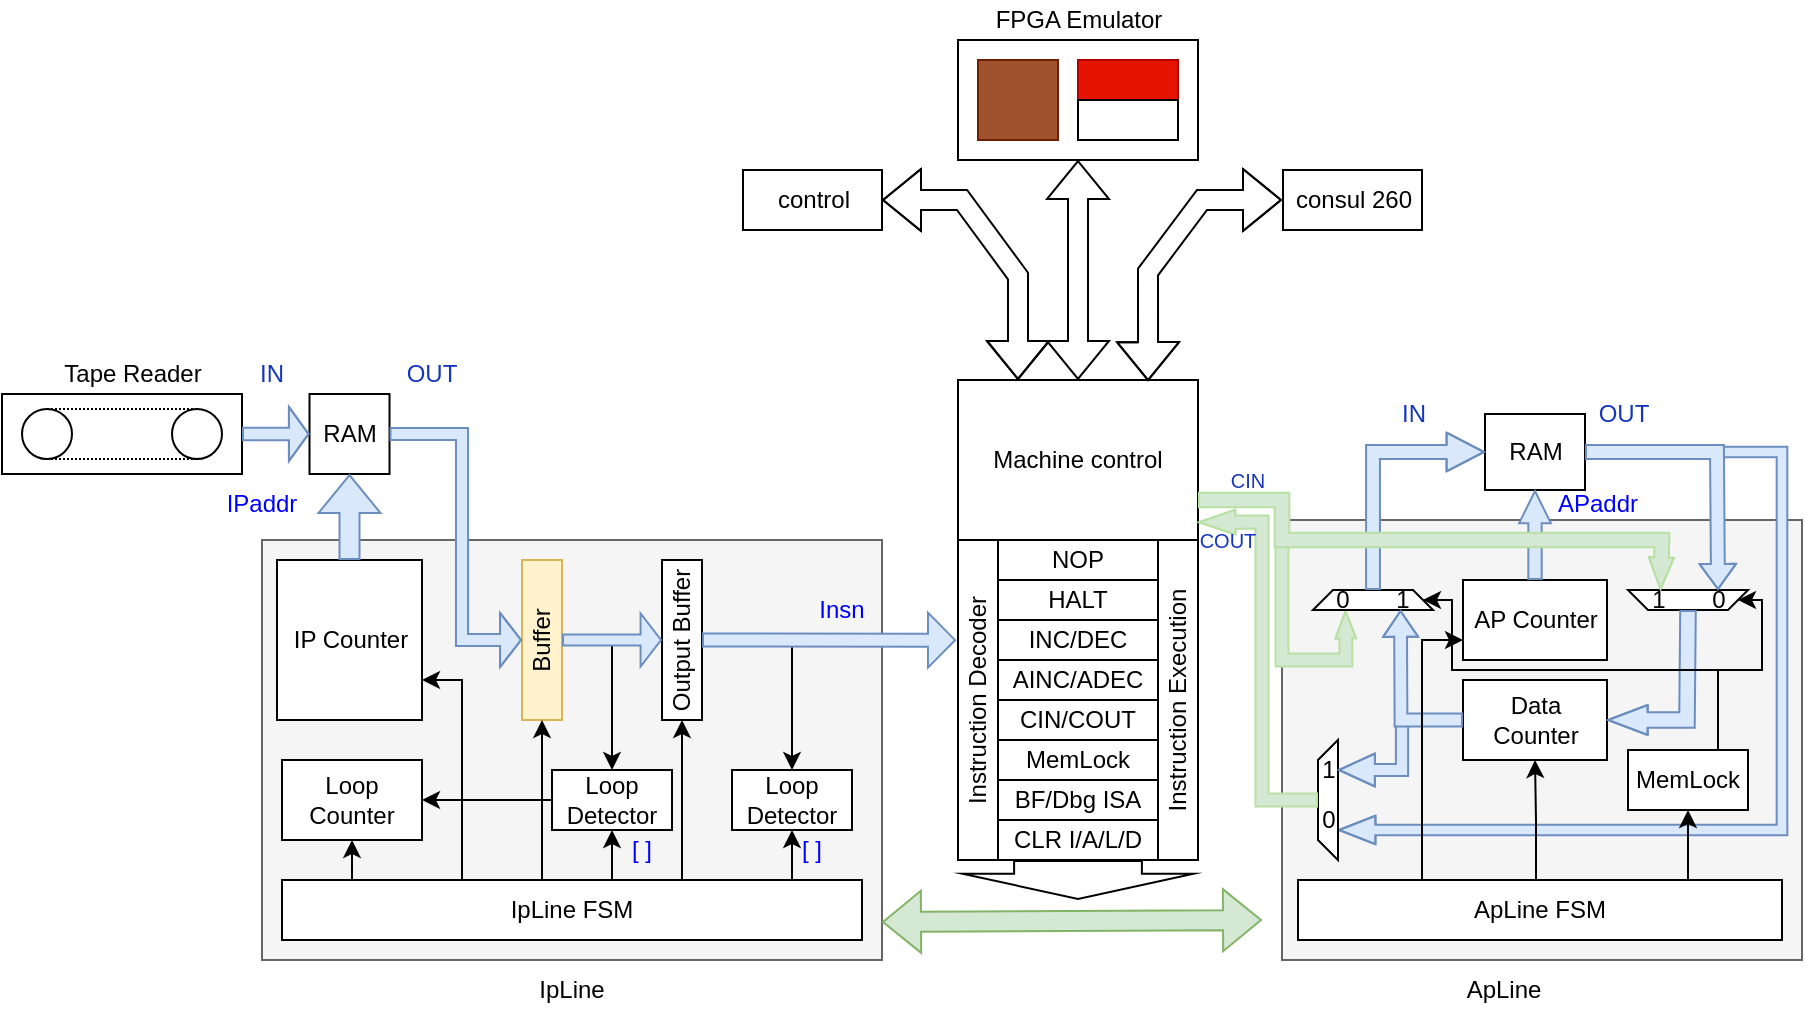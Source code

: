 <mxfile version="21.2.1" type="device" pages="6">
  <diagram name="DekatronPC" id="UffxlffV1ZHSaCRIQHw1">
    <mxGraphModel dx="1247" dy="502" grid="1" gridSize="10" guides="1" tooltips="1" connect="1" arrows="1" fold="1" page="1" pageScale="1" pageWidth="1169" pageHeight="1654" math="0" shadow="0">
      <root>
        <mxCell id="0" />
        <mxCell id="1" parent="0" />
        <mxCell id="bZ4JcLm_9MQTOg_iB-0u-188" value="" style="rounded=0;whiteSpace=wrap;html=1;fillColor=#f5f5f5;fontColor=#333333;strokeColor=#666666;" vertex="1" parent="1">
          <mxGeometry x="760" y="550" width="260" height="220" as="geometry" />
        </mxCell>
        <mxCell id="bZ4JcLm_9MQTOg_iB-0u-184" value="" style="shape=flexArrow;endArrow=classic;html=1;rounded=0;entryX=0.75;entryY=1;entryDx=0;entryDy=0;endWidth=2.953;endSize=4.231;width=6.443;fillColor=#d5e8d4;strokeColor=#B9E0A5;" edge="1" parent="1" target="bZ4JcLm_9MQTOg_iB-0u-168">
          <mxGeometry width="50" height="50" relative="1" as="geometry">
            <mxPoint x="760" y="560" as="sourcePoint" />
            <mxPoint x="800" y="620" as="targetPoint" />
            <Array as="points">
              <mxPoint x="760" y="620" />
              <mxPoint x="792" y="620" />
            </Array>
          </mxGeometry>
        </mxCell>
        <mxCell id="bZ4JcLm_9MQTOg_iB-0u-182" value="" style="shape=flexArrow;endArrow=classic;html=1;rounded=0;exitX=1;exitY=0.5;exitDx=0;exitDy=0;entryX=0.25;entryY=1;entryDx=0;entryDy=0;width=5.333;endSize=5.742;fillColor=#dae8fc;strokeColor=#6c8ebf;endWidth=7.963;" edge="1" parent="1" source="bZ4JcLm_9MQTOg_iB-0u-161" target="bZ4JcLm_9MQTOg_iB-0u-178">
          <mxGeometry width="50" height="50" relative="1" as="geometry">
            <mxPoint x="810" y="630" as="sourcePoint" />
            <mxPoint x="860" y="580" as="targetPoint" />
            <Array as="points">
              <mxPoint x="977" y="516" />
              <mxPoint x="1010" y="516" />
              <mxPoint x="1010" y="705" />
            </Array>
          </mxGeometry>
        </mxCell>
        <mxCell id="bZ4JcLm_9MQTOg_iB-0u-122" value="" style="rounded=0;whiteSpace=wrap;html=1;fillColor=#f5f5f5;fontColor=#333333;strokeColor=#666666;" vertex="1" parent="1">
          <mxGeometry x="250" y="560" width="310" height="210" as="geometry" />
        </mxCell>
        <mxCell id="bZ4JcLm_9MQTOg_iB-0u-19" value="[ ]" style="text;html=1;strokeColor=none;fillColor=none;align=center;verticalAlign=middle;whiteSpace=wrap;rounded=0;fontColor=#0000FF;" vertex="1" parent="1">
          <mxGeometry x="410" y="700" width="60" height="30" as="geometry" />
        </mxCell>
        <mxCell id="bZ4JcLm_9MQTOg_iB-0u-26" value="[ ]" style="text;html=1;strokeColor=none;fillColor=none;align=center;verticalAlign=middle;whiteSpace=wrap;rounded=0;fontColor=#0000FF;" vertex="1" parent="1">
          <mxGeometry x="495.25" y="700" width="60" height="30" as="geometry" />
        </mxCell>
        <mxCell id="bZ4JcLm_9MQTOg_iB-0u-79" value="IN" style="text;html=1;strokeColor=none;fillColor=none;align=center;verticalAlign=middle;whiteSpace=wrap;rounded=0;horizontal=1;fontColor=#1637bb;" vertex="1" parent="1">
          <mxGeometry x="240" y="467" width="30" height="20" as="geometry" />
        </mxCell>
        <mxCell id="bZ4JcLm_9MQTOg_iB-0u-80" value="OUT" style="text;html=1;strokeColor=none;fillColor=none;align=center;verticalAlign=middle;whiteSpace=wrap;rounded=0;horizontal=1;fontColor=#1637bb;" vertex="1" parent="1">
          <mxGeometry x="320" y="467" width="30" height="20" as="geometry" />
        </mxCell>
        <mxCell id="bZ4JcLm_9MQTOg_iB-0u-103" value="IP Counter" style="rounded=0;whiteSpace=wrap;html=1;" vertex="1" parent="1">
          <mxGeometry x="257.5" y="570" width="72.5" height="80" as="geometry" />
        </mxCell>
        <mxCell id="bZ4JcLm_9MQTOg_iB-0u-104" value="RAM" style="rounded=0;whiteSpace=wrap;html=1;" vertex="1" parent="1">
          <mxGeometry x="273.75" y="487" width="40" height="40" as="geometry" />
        </mxCell>
        <mxCell id="bZ4JcLm_9MQTOg_iB-0u-114" style="edgeStyle=orthogonalEdgeStyle;rounded=0;orthogonalLoop=1;jettySize=auto;html=1;exitX=1;exitY=0.5;exitDx=0;exitDy=0;entryX=0;entryY=0.5;entryDx=0;entryDy=0;" edge="1" parent="1" source="bZ4JcLm_9MQTOg_iB-0u-109" target="bZ4JcLm_9MQTOg_iB-0u-113">
          <mxGeometry relative="1" as="geometry" />
        </mxCell>
        <mxCell id="bZ4JcLm_9MQTOg_iB-0u-109" value="Buffer" style="rounded=0;whiteSpace=wrap;html=1;horizontal=0;fillColor=#fff2cc;strokeColor=#d6b656;" vertex="1" parent="1">
          <mxGeometry x="380" y="570" width="20" height="80" as="geometry" />
        </mxCell>
        <mxCell id="bZ4JcLm_9MQTOg_iB-0u-118" style="edgeStyle=orthogonalEdgeStyle;rounded=0;orthogonalLoop=1;jettySize=auto;html=1;exitX=1;exitY=0.5;exitDx=0;exitDy=0;entryX=0;entryY=0.5;entryDx=0;entryDy=0;" edge="1" parent="1" source="bZ4JcLm_9MQTOg_iB-0u-111" target="bZ4JcLm_9MQTOg_iB-0u-117">
          <mxGeometry relative="1" as="geometry" />
        </mxCell>
        <mxCell id="bZ4JcLm_9MQTOg_iB-0u-111" value="Output Buffer" style="rounded=0;whiteSpace=wrap;html=1;horizontal=0;" vertex="1" parent="1">
          <mxGeometry x="450" y="570" width="20" height="80" as="geometry" />
        </mxCell>
        <mxCell id="bZ4JcLm_9MQTOg_iB-0u-120" style="edgeStyle=orthogonalEdgeStyle;rounded=0;orthogonalLoop=1;jettySize=auto;html=1;exitX=0.5;exitY=1;exitDx=0;exitDy=0;entryX=1;entryY=0.5;entryDx=0;entryDy=0;" edge="1" parent="1" source="bZ4JcLm_9MQTOg_iB-0u-113" target="bZ4JcLm_9MQTOg_iB-0u-119">
          <mxGeometry relative="1" as="geometry" />
        </mxCell>
        <mxCell id="bZ4JcLm_9MQTOg_iB-0u-113" value="Loop Detector" style="rounded=0;whiteSpace=wrap;html=1;horizontal=0;rotation=90;" vertex="1" parent="1">
          <mxGeometry x="410" y="660" width="30" height="60" as="geometry" />
        </mxCell>
        <mxCell id="bZ4JcLm_9MQTOg_iB-0u-117" value="Loop Detector" style="rounded=0;whiteSpace=wrap;html=1;horizontal=0;rotation=90;" vertex="1" parent="1">
          <mxGeometry x="500" y="660" width="30" height="60" as="geometry" />
        </mxCell>
        <mxCell id="bZ4JcLm_9MQTOg_iB-0u-119" value="Loop Counter" style="rounded=0;whiteSpace=wrap;html=1;" vertex="1" parent="1">
          <mxGeometry x="260" y="670" width="70" height="40" as="geometry" />
        </mxCell>
        <mxCell id="bZ4JcLm_9MQTOg_iB-0u-130" style="edgeStyle=orthogonalEdgeStyle;rounded=0;orthogonalLoop=1;jettySize=auto;html=1;exitX=0.25;exitY=0;exitDx=0;exitDy=0;entryX=1;entryY=0.75;entryDx=0;entryDy=0;" edge="1" parent="1" source="bZ4JcLm_9MQTOg_iB-0u-121" target="bZ4JcLm_9MQTOg_iB-0u-103">
          <mxGeometry relative="1" as="geometry">
            <Array as="points">
              <mxPoint x="350" y="730" />
              <mxPoint x="350" y="630" />
            </Array>
          </mxGeometry>
        </mxCell>
        <mxCell id="bZ4JcLm_9MQTOg_iB-0u-132" style="edgeStyle=orthogonalEdgeStyle;rounded=0;orthogonalLoop=1;jettySize=auto;html=1;exitX=0.5;exitY=0;exitDx=0;exitDy=0;entryX=1;entryY=0.5;entryDx=0;entryDy=0;" edge="1" parent="1" source="bZ4JcLm_9MQTOg_iB-0u-121" target="bZ4JcLm_9MQTOg_iB-0u-113">
          <mxGeometry relative="1" as="geometry" />
        </mxCell>
        <mxCell id="bZ4JcLm_9MQTOg_iB-0u-133" style="edgeStyle=orthogonalEdgeStyle;rounded=0;orthogonalLoop=1;jettySize=auto;html=1;exitX=0.75;exitY=0;exitDx=0;exitDy=0;" edge="1" parent="1" source="bZ4JcLm_9MQTOg_iB-0u-121" target="bZ4JcLm_9MQTOg_iB-0u-117">
          <mxGeometry relative="1" as="geometry">
            <Array as="points">
              <mxPoint x="515" y="730" />
            </Array>
          </mxGeometry>
        </mxCell>
        <mxCell id="bZ4JcLm_9MQTOg_iB-0u-134" style="edgeStyle=orthogonalEdgeStyle;rounded=0;orthogonalLoop=1;jettySize=auto;html=1;exitX=0.75;exitY=0;exitDx=0;exitDy=0;entryX=0.5;entryY=1;entryDx=0;entryDy=0;" edge="1" parent="1" source="bZ4JcLm_9MQTOg_iB-0u-121" target="bZ4JcLm_9MQTOg_iB-0u-111">
          <mxGeometry relative="1" as="geometry">
            <Array as="points">
              <mxPoint x="460" y="730" />
            </Array>
          </mxGeometry>
        </mxCell>
        <mxCell id="bZ4JcLm_9MQTOg_iB-0u-135" style="edgeStyle=orthogonalEdgeStyle;rounded=0;orthogonalLoop=1;jettySize=auto;html=1;exitX=0.5;exitY=0;exitDx=0;exitDy=0;" edge="1" parent="1" source="bZ4JcLm_9MQTOg_iB-0u-121" target="bZ4JcLm_9MQTOg_iB-0u-109">
          <mxGeometry relative="1" as="geometry">
            <Array as="points">
              <mxPoint x="390" y="730" />
            </Array>
          </mxGeometry>
        </mxCell>
        <mxCell id="bZ4JcLm_9MQTOg_iB-0u-136" style="edgeStyle=orthogonalEdgeStyle;rounded=0;orthogonalLoop=1;jettySize=auto;html=1;exitX=0.25;exitY=0;exitDx=0;exitDy=0;" edge="1" parent="1" source="bZ4JcLm_9MQTOg_iB-0u-121" target="bZ4JcLm_9MQTOg_iB-0u-119">
          <mxGeometry relative="1" as="geometry">
            <Array as="points">
              <mxPoint x="295" y="730" />
            </Array>
          </mxGeometry>
        </mxCell>
        <mxCell id="bZ4JcLm_9MQTOg_iB-0u-121" value="IpLine FSM" style="rounded=0;whiteSpace=wrap;html=1;" vertex="1" parent="1">
          <mxGeometry x="260" y="730" width="290" height="30" as="geometry" />
        </mxCell>
        <mxCell id="bZ4JcLm_9MQTOg_iB-0u-123" value="IPaddr" style="text;html=1;strokeColor=none;fillColor=none;align=center;verticalAlign=middle;whiteSpace=wrap;rounded=0;fontColor=#0000FF;" vertex="1" parent="1">
          <mxGeometry x="220" y="527" width="60" height="30" as="geometry" />
        </mxCell>
        <mxCell id="bZ4JcLm_9MQTOg_iB-0u-124" value="" style="shape=flexArrow;endArrow=classic;html=1;rounded=0;entryX=0.5;entryY=1;entryDx=0;entryDy=0;fillColor=#dae8fc;strokeColor=#6c8ebf;" edge="1" parent="1" source="bZ4JcLm_9MQTOg_iB-0u-103" target="bZ4JcLm_9MQTOg_iB-0u-104">
          <mxGeometry width="50" height="50" relative="1" as="geometry">
            <mxPoint x="230" y="650" as="sourcePoint" />
            <mxPoint x="280" y="600" as="targetPoint" />
          </mxGeometry>
        </mxCell>
        <mxCell id="bZ4JcLm_9MQTOg_iB-0u-126" value="" style="shape=flexArrow;endArrow=classic;html=1;rounded=0;entryX=0;entryY=0.5;entryDx=0;entryDy=0;exitX=1;exitY=0.5;exitDx=0;exitDy=0;fillColor=#dae8fc;strokeColor=#6c8ebf;width=6.047;endSize=3.156;" edge="1" parent="1" source="bZ4JcLm_9MQTOg_iB-0u-104" target="bZ4JcLm_9MQTOg_iB-0u-109">
          <mxGeometry width="50" height="50" relative="1" as="geometry">
            <mxPoint x="230" y="650" as="sourcePoint" />
            <mxPoint x="280" y="600" as="targetPoint" />
            <Array as="points">
              <mxPoint x="350" y="507" />
              <mxPoint x="350" y="610" />
            </Array>
          </mxGeometry>
        </mxCell>
        <mxCell id="bZ4JcLm_9MQTOg_iB-0u-127" value="Insn" style="text;html=1;strokeColor=none;fillColor=none;align=center;verticalAlign=middle;whiteSpace=wrap;rounded=0;fontColor=#0000FF;" vertex="1" parent="1">
          <mxGeometry x="510" y="580" width="60" height="30" as="geometry" />
        </mxCell>
        <mxCell id="bZ4JcLm_9MQTOg_iB-0u-128" value="" style="shape=flexArrow;endArrow=classic;html=1;rounded=0;exitX=1;exitY=0.5;exitDx=0;exitDy=0;width=5.581;endSize=3.072;fillColor=#dae8fc;strokeColor=#6c8ebf;" edge="1" parent="1" source="bZ4JcLm_9MQTOg_iB-0u-109">
          <mxGeometry width="50" height="50" relative="1" as="geometry">
            <mxPoint x="450" y="660" as="sourcePoint" />
            <mxPoint x="450" y="610" as="targetPoint" />
          </mxGeometry>
        </mxCell>
        <mxCell id="bZ4JcLm_9MQTOg_iB-0u-137" value="" style="verticalLabelPosition=bottom;outlineConnect=0;align=center;dashed=0;html=1;verticalAlign=top;shape=mxgraph.pid.misc.conveyor_(chain,_closed);" vertex="1" parent="1">
          <mxGeometry x="120" y="487" width="120" height="40" as="geometry" />
        </mxCell>
        <mxCell id="bZ4JcLm_9MQTOg_iB-0u-138" value="Tape Reader" style="text;html=1;strokeColor=none;fillColor=none;align=center;verticalAlign=middle;whiteSpace=wrap;rounded=0;" vertex="1" parent="1">
          <mxGeometry x="132.5" y="467" width="105" height="20" as="geometry" />
        </mxCell>
        <mxCell id="bZ4JcLm_9MQTOg_iB-0u-139" value="" style="shape=flexArrow;endArrow=classic;html=1;rounded=0;entryX=0;entryY=0.5;entryDx=0;entryDy=0;width=6.154;endSize=2.929;fillColor=#dae8fc;strokeColor=#6c8ebf;" edge="1" parent="1" source="bZ4JcLm_9MQTOg_iB-0u-137" target="bZ4JcLm_9MQTOg_iB-0u-104">
          <mxGeometry width="50" height="50" relative="1" as="geometry">
            <mxPoint x="330" y="590" as="sourcePoint" />
            <mxPoint x="380" y="540" as="targetPoint" />
            <Array as="points">
              <mxPoint x="260" y="507" />
            </Array>
          </mxGeometry>
        </mxCell>
        <mxCell id="bZ4JcLm_9MQTOg_iB-0u-141" value="" style="rounded=0;whiteSpace=wrap;html=1;" vertex="1" parent="1">
          <mxGeometry x="598" y="310" width="120" height="60" as="geometry" />
        </mxCell>
        <mxCell id="bZ4JcLm_9MQTOg_iB-0u-142" value="Instruction Decoder" style="rounded=0;whiteSpace=wrap;html=1;horizontal=0;" vertex="1" parent="1">
          <mxGeometry x="598" y="560" width="20" height="160" as="geometry" />
        </mxCell>
        <mxCell id="bZ4JcLm_9MQTOg_iB-0u-143" value="HALT" style="rounded=0;whiteSpace=wrap;html=1;" vertex="1" parent="1">
          <mxGeometry x="618" y="580" width="80" height="20" as="geometry" />
        </mxCell>
        <mxCell id="bZ4JcLm_9MQTOg_iB-0u-144" value="INC/DEC" style="rounded=0;whiteSpace=wrap;html=1;" vertex="1" parent="1">
          <mxGeometry x="618" y="600" width="80" height="20" as="geometry" />
        </mxCell>
        <mxCell id="bZ4JcLm_9MQTOg_iB-0u-145" value="AINC/ADEC" style="rounded=0;whiteSpace=wrap;html=1;" vertex="1" parent="1">
          <mxGeometry x="618" y="620" width="80" height="20" as="geometry" />
        </mxCell>
        <mxCell id="bZ4JcLm_9MQTOg_iB-0u-146" value="CIN/COUT" style="rounded=0;whiteSpace=wrap;html=1;" vertex="1" parent="1">
          <mxGeometry x="618" y="640" width="80" height="20" as="geometry" />
        </mxCell>
        <mxCell id="bZ4JcLm_9MQTOg_iB-0u-147" value="MemLock" style="rounded=0;whiteSpace=wrap;html=1;" vertex="1" parent="1">
          <mxGeometry x="618" y="660" width="80" height="20" as="geometry" />
        </mxCell>
        <mxCell id="bZ4JcLm_9MQTOg_iB-0u-148" value="BF/Dbg ISA" style="rounded=0;whiteSpace=wrap;html=1;" vertex="1" parent="1">
          <mxGeometry x="618" y="680" width="80" height="20" as="geometry" />
        </mxCell>
        <mxCell id="bZ4JcLm_9MQTOg_iB-0u-149" value="CLR I/A/L/D" style="rounded=0;whiteSpace=wrap;html=1;" vertex="1" parent="1">
          <mxGeometry x="618" y="700" width="80" height="20" as="geometry" />
        </mxCell>
        <mxCell id="bZ4JcLm_9MQTOg_iB-0u-150" value="NOP" style="rounded=0;whiteSpace=wrap;html=1;" vertex="1" parent="1">
          <mxGeometry x="618" y="560" width="80" height="20" as="geometry" />
        </mxCell>
        <mxCell id="bZ4JcLm_9MQTOg_iB-0u-151" value="Instruction Execution" style="rounded=0;whiteSpace=wrap;html=1;horizontal=0;" vertex="1" parent="1">
          <mxGeometry x="698" y="560" width="20" height="160" as="geometry" />
        </mxCell>
        <mxCell id="bZ4JcLm_9MQTOg_iB-0u-152" value="Machine control" style="rounded=0;whiteSpace=wrap;html=1;" vertex="1" parent="1">
          <mxGeometry x="598" y="480" width="120" height="80" as="geometry" />
        </mxCell>
        <mxCell id="bZ4JcLm_9MQTOg_iB-0u-153" value="" style="rounded=0;whiteSpace=wrap;html=1;labelBackgroundColor=#CCCCCC;fillColor=#a0522d;fontColor=#ffffff;strokeColor=#6D1F00;" vertex="1" parent="1">
          <mxGeometry x="608" y="320" width="40" height="40" as="geometry" />
        </mxCell>
        <mxCell id="bZ4JcLm_9MQTOg_iB-0u-154" value="" style="rounded=0;whiteSpace=wrap;html=1;fillColor=#e51400;fontColor=#ffffff;strokeColor=#B20000;" vertex="1" parent="1">
          <mxGeometry x="658" y="320" width="50" height="20" as="geometry" />
        </mxCell>
        <mxCell id="bZ4JcLm_9MQTOg_iB-0u-155" value="" style="rounded=0;whiteSpace=wrap;html=1;" vertex="1" parent="1">
          <mxGeometry x="658" y="340" width="50" height="20" as="geometry" />
        </mxCell>
        <mxCell id="bZ4JcLm_9MQTOg_iB-0u-156" value="FPGA Emulator" style="text;html=1;strokeColor=none;fillColor=none;align=center;verticalAlign=middle;whiteSpace=wrap;rounded=0;" vertex="1" parent="1">
          <mxGeometry x="605.5" y="290" width="105" height="20" as="geometry" />
        </mxCell>
        <mxCell id="bZ4JcLm_9MQTOg_iB-0u-157" value="" style="shape=flexArrow;endArrow=classic;html=1;rounded=0;exitX=1;exitY=0.5;exitDx=0;exitDy=0;entryX=-0.048;entryY=0.313;entryDx=0;entryDy=0;entryPerimeter=0;fillColor=#dae8fc;strokeColor=#6c8ebf;width=6.512;endSize=4.184;" edge="1" parent="1" source="bZ4JcLm_9MQTOg_iB-0u-111" target="bZ4JcLm_9MQTOg_iB-0u-142">
          <mxGeometry width="50" height="50" relative="1" as="geometry">
            <mxPoint x="700" y="650" as="sourcePoint" />
            <mxPoint x="750" y="600" as="targetPoint" />
          </mxGeometry>
        </mxCell>
        <mxCell id="bZ4JcLm_9MQTOg_iB-0u-158" value="" style="shape=flexArrow;endArrow=classic;html=1;rounded=0;endWidth=50.69;endSize=3.889;width=63.889;" edge="1" parent="1">
          <mxGeometry width="50" height="50" relative="1" as="geometry">
            <mxPoint x="658" y="720" as="sourcePoint" />
            <mxPoint x="658" y="740" as="targetPoint" />
          </mxGeometry>
        </mxCell>
        <mxCell id="bZ4JcLm_9MQTOg_iB-0u-159" value="" style="shape=flexArrow;endArrow=classic;startArrow=classic;html=1;rounded=0;exitX=1.001;exitY=0.919;exitDx=0;exitDy=0;exitPerimeter=0;fillColor=#d5e8d4;strokeColor=#82b366;" edge="1" parent="1">
          <mxGeometry width="100" height="100" relative="1" as="geometry">
            <mxPoint x="560" y="751" as="sourcePoint" />
            <mxPoint x="750" y="750" as="targetPoint" />
          </mxGeometry>
        </mxCell>
        <mxCell id="bZ4JcLm_9MQTOg_iB-0u-160" value="AP Counter" style="rounded=0;whiteSpace=wrap;html=1;" vertex="1" parent="1">
          <mxGeometry x="850.5" y="580" width="72" height="40" as="geometry" />
        </mxCell>
        <mxCell id="bZ4JcLm_9MQTOg_iB-0u-161" value="RAM" style="rounded=0;whiteSpace=wrap;html=1;" vertex="1" parent="1">
          <mxGeometry x="861.5" y="497" width="50" height="38" as="geometry" />
        </mxCell>
        <mxCell id="bZ4JcLm_9MQTOg_iB-0u-162" value="" style="shape=flexArrow;endArrow=classic;html=1;rounded=0;entryX=0.5;entryY=1;entryDx=0;entryDy=0;exitX=0.5;exitY=0;exitDx=0;exitDy=0;fillColor=#dae8fc;strokeColor=#6c8ebf;width=6.667;endSize=5.025;endWidth=8.194;" edge="1" parent="1" source="bZ4JcLm_9MQTOg_iB-0u-160" target="bZ4JcLm_9MQTOg_iB-0u-161">
          <mxGeometry width="50" height="50" relative="1" as="geometry">
            <mxPoint x="842.5" y="590" as="sourcePoint" />
            <mxPoint x="892.5" y="540" as="targetPoint" />
          </mxGeometry>
        </mxCell>
        <mxCell id="bZ4JcLm_9MQTOg_iB-0u-163" value="" style="shape=trapezoid;perimeter=trapezoidPerimeter;whiteSpace=wrap;html=1;fixedSize=1;size=10;direction=south;rotation=-90;" vertex="1" parent="1">
          <mxGeometry x="800.5" y="560" width="10" height="60" as="geometry" />
        </mxCell>
        <mxCell id="bZ4JcLm_9MQTOg_iB-0u-164" value="" style="shape=flexArrow;endArrow=classic;startArrow=classic;html=1;rounded=0;exitX=0.792;exitY=0.007;exitDx=0;exitDy=0;exitPerimeter=0;" edge="1" parent="1" source="bZ4JcLm_9MQTOg_iB-0u-152">
          <mxGeometry width="100" height="100" relative="1" as="geometry">
            <mxPoint x="682.5" y="480" as="sourcePoint" />
            <mxPoint x="760" y="390" as="targetPoint" />
            <Array as="points">
              <mxPoint x="693" y="426" />
              <mxPoint x="720" y="390" />
            </Array>
          </mxGeometry>
        </mxCell>
        <mxCell id="bZ4JcLm_9MQTOg_iB-0u-166" value="consul 260" style="rounded=0;whiteSpace=wrap;html=1;" vertex="1" parent="1">
          <mxGeometry x="760.5" y="375" width="69.5" height="30" as="geometry" />
        </mxCell>
        <mxCell id="bZ4JcLm_9MQTOg_iB-0u-167" value="" style="shape=flexArrow;endArrow=classic;html=1;rounded=0;exitX=0.5;exitY=0;exitDx=0;exitDy=0;entryX=0;entryY=0.5;entryDx=0;entryDy=0;width=6.944;endSize=5.902;fillColor=#dae8fc;strokeColor=#6c8ebf;endWidth=11.501;" edge="1" parent="1" source="bZ4JcLm_9MQTOg_iB-0u-163" target="bZ4JcLm_9MQTOg_iB-0u-161">
          <mxGeometry width="50" height="50" relative="1" as="geometry">
            <mxPoint x="832.5" y="560" as="sourcePoint" />
            <mxPoint x="882.5" y="510" as="targetPoint" />
            <Array as="points">
              <mxPoint x="805.5" y="516" />
            </Array>
          </mxGeometry>
        </mxCell>
        <mxCell id="bZ4JcLm_9MQTOg_iB-0u-168" value="0" style="text;html=1;strokeColor=none;fillColor=none;align=center;verticalAlign=middle;whiteSpace=wrap;rounded=0;" vertex="1" parent="1">
          <mxGeometry x="788" y="585" width="5" height="10" as="geometry" />
        </mxCell>
        <mxCell id="bZ4JcLm_9MQTOg_iB-0u-169" value="1" style="text;html=1;strokeColor=none;fillColor=none;align=center;verticalAlign=middle;whiteSpace=wrap;rounded=0;" vertex="1" parent="1">
          <mxGeometry x="818" y="585" width="5" height="10" as="geometry" />
        </mxCell>
        <mxCell id="bZ4JcLm_9MQTOg_iB-0u-170" value="" style="shape=trapezoid;perimeter=trapezoidPerimeter;whiteSpace=wrap;html=1;fixedSize=1;size=10;direction=south;rotation=90;" vertex="1" parent="1">
          <mxGeometry x="958" y="560" width="10" height="60" as="geometry" />
        </mxCell>
        <mxCell id="bZ4JcLm_9MQTOg_iB-0u-171" value="1" style="text;html=1;strokeColor=none;fillColor=none;align=center;verticalAlign=middle;whiteSpace=wrap;rounded=0;" vertex="1" parent="1">
          <mxGeometry x="945.5" y="585" width="5" height="10" as="geometry" />
        </mxCell>
        <mxCell id="bZ4JcLm_9MQTOg_iB-0u-172" value="0" style="text;html=1;strokeColor=none;fillColor=none;align=center;verticalAlign=middle;whiteSpace=wrap;rounded=0;" vertex="1" parent="1">
          <mxGeometry x="975.5" y="585" width="5" height="10" as="geometry" />
        </mxCell>
        <mxCell id="bZ4JcLm_9MQTOg_iB-0u-173" value="" style="shape=flexArrow;endArrow=classic;html=1;rounded=0;entryX=0.5;entryY=0;entryDx=0;entryDy=0;exitX=1;exitY=0.5;exitDx=0;exitDy=0;width=6.944;endSize=3.845;fillColor=#dae8fc;strokeColor=#6c8ebf;endWidth=10.286;" edge="1" parent="1" source="bZ4JcLm_9MQTOg_iB-0u-161" target="bZ4JcLm_9MQTOg_iB-0u-172">
          <mxGeometry width="50" height="50" relative="1" as="geometry">
            <mxPoint x="832.5" y="580" as="sourcePoint" />
            <mxPoint x="882.5" y="530" as="targetPoint" />
            <Array as="points">
              <mxPoint x="977.5" y="516" />
            </Array>
          </mxGeometry>
        </mxCell>
        <mxCell id="bZ4JcLm_9MQTOg_iB-0u-174" value="Data Counter" style="rounded=0;whiteSpace=wrap;html=1;" vertex="1" parent="1">
          <mxGeometry x="850.5" y="630" width="72" height="40" as="geometry" />
        </mxCell>
        <mxCell id="bZ4JcLm_9MQTOg_iB-0u-175" value="" style="shape=flexArrow;endArrow=classic;html=1;rounded=0;entryX=1;entryY=0.5;entryDx=0;entryDy=0;exitX=0.5;exitY=0;exitDx=0;exitDy=0;width=7.778;endSize=6.278;fillColor=#dae8fc;strokeColor=#6c8ebf;endWidth=6.173;" edge="1" parent="1" source="bZ4JcLm_9MQTOg_iB-0u-170" target="bZ4JcLm_9MQTOg_iB-0u-174">
          <mxGeometry width="50" height="50" relative="1" as="geometry">
            <mxPoint x="958" y="645" as="sourcePoint" />
            <mxPoint x="1008" y="595" as="targetPoint" />
            <Array as="points">
              <mxPoint x="962.5" y="650" />
            </Array>
          </mxGeometry>
        </mxCell>
        <mxCell id="bZ4JcLm_9MQTOg_iB-0u-178" value="" style="shape=trapezoid;perimeter=trapezoidPerimeter;whiteSpace=wrap;html=1;fixedSize=1;size=10;direction=south;rotation=-180;" vertex="1" parent="1">
          <mxGeometry x="778" y="660" width="10" height="60" as="geometry" />
        </mxCell>
        <mxCell id="bZ4JcLm_9MQTOg_iB-0u-179" value="1" style="text;html=1;strokeColor=none;fillColor=none;align=center;verticalAlign=middle;whiteSpace=wrap;rounded=0;" vertex="1" parent="1">
          <mxGeometry x="780.5" y="670" width="5" height="10" as="geometry" />
        </mxCell>
        <mxCell id="bZ4JcLm_9MQTOg_iB-0u-180" value="0" style="text;html=1;strokeColor=none;fillColor=none;align=center;verticalAlign=middle;whiteSpace=wrap;rounded=0;" vertex="1" parent="1">
          <mxGeometry x="780.5" y="695" width="5" height="10" as="geometry" />
        </mxCell>
        <mxCell id="bZ4JcLm_9MQTOg_iB-0u-181" value="" style="shape=flexArrow;endArrow=classic;html=1;rounded=0;entryX=0.75;entryY=1;entryDx=0;entryDy=0;exitX=0;exitY=0.5;exitDx=0;exitDy=0;width=6.111;endSize=5.647;fillColor=#dae8fc;strokeColor=#6c8ebf;endWidth=9.414;" edge="1" parent="1" source="bZ4JcLm_9MQTOg_iB-0u-174" target="bZ4JcLm_9MQTOg_iB-0u-178">
          <mxGeometry width="50" height="50" relative="1" as="geometry">
            <mxPoint x="810" y="690" as="sourcePoint" />
            <mxPoint x="860" y="640" as="targetPoint" />
            <Array as="points">
              <mxPoint x="820" y="650" />
              <mxPoint x="820" y="675" />
            </Array>
          </mxGeometry>
        </mxCell>
        <mxCell id="bZ4JcLm_9MQTOg_iB-0u-176" value="" style="shape=flexArrow;endArrow=classic;html=1;rounded=0;exitX=0;exitY=0.5;exitDx=0;exitDy=0;entryX=0.25;entryY=1;entryDx=0;entryDy=0;width=6.389;endSize=3.972;fillColor=#dae8fc;strokeColor=#6c8ebf;endWidth=10.17;" edge="1" parent="1" source="bZ4JcLm_9MQTOg_iB-0u-174" target="bZ4JcLm_9MQTOg_iB-0u-169">
          <mxGeometry width="50" height="50" relative="1" as="geometry">
            <mxPoint x="832.5" y="630" as="sourcePoint" />
            <mxPoint x="882.5" y="580" as="targetPoint" />
            <Array as="points">
              <mxPoint x="819.5" y="650" />
            </Array>
          </mxGeometry>
        </mxCell>
        <mxCell id="bZ4JcLm_9MQTOg_iB-0u-183" value="" style="shape=flexArrow;endArrow=classic;html=1;rounded=0;exitX=1;exitY=0.75;exitDx=0;exitDy=0;width=7.333;endSize=4.923;endWidth=4.222;entryX=0.75;entryY=0;entryDx=0;entryDy=0;fillColor=#d5e8d4;strokeColor=#B9E0A5;" edge="1" parent="1" source="bZ4JcLm_9MQTOg_iB-0u-152" target="bZ4JcLm_9MQTOg_iB-0u-171">
          <mxGeometry width="50" height="50" relative="1" as="geometry">
            <mxPoint x="770.25" y="547" as="sourcePoint" />
            <mxPoint x="950" y="550" as="targetPoint" />
            <Array as="points">
              <mxPoint x="760" y="540" />
              <mxPoint x="760" y="560" />
              <mxPoint x="950" y="560" />
            </Array>
          </mxGeometry>
        </mxCell>
        <mxCell id="bZ4JcLm_9MQTOg_iB-0u-185" value="&lt;font style=&quot;font-size: 10px;&quot;&gt;CIN&lt;/font&gt;" style="text;html=1;strokeColor=none;fillColor=none;align=center;verticalAlign=middle;whiteSpace=wrap;rounded=0;horizontal=1;fontColor=#1637bb;" vertex="1" parent="1">
          <mxGeometry x="728" y="520" width="30" height="20" as="geometry" />
        </mxCell>
        <mxCell id="bZ4JcLm_9MQTOg_iB-0u-186" value="" style="shape=flexArrow;endArrow=classic;html=1;rounded=0;entryX=1;entryY=0.889;entryDx=0;entryDy=0;entryPerimeter=0;exitX=0.5;exitY=0;exitDx=0;exitDy=0;width=6.56;endSize=5.742;endWidth=4.87;fillColor=#d5e8d4;strokeColor=#B9E0A5;" edge="1" parent="1" source="bZ4JcLm_9MQTOg_iB-0u-178" target="bZ4JcLm_9MQTOg_iB-0u-152">
          <mxGeometry width="50" height="50" relative="1" as="geometry">
            <mxPoint x="840" y="670" as="sourcePoint" />
            <mxPoint x="890" y="620" as="targetPoint" />
            <Array as="points">
              <mxPoint x="750" y="690" />
              <mxPoint x="750" y="551" />
            </Array>
          </mxGeometry>
        </mxCell>
        <mxCell id="bZ4JcLm_9MQTOg_iB-0u-187" value="&lt;font style=&quot;font-size: 10px;&quot;&gt;COUT&lt;/font&gt;" style="text;html=1;strokeColor=none;fillColor=none;align=center;verticalAlign=middle;whiteSpace=wrap;rounded=0;horizontal=1;fontColor=#1637bb;" vertex="1" parent="1">
          <mxGeometry x="718" y="550" width="30" height="20" as="geometry" />
        </mxCell>
        <mxCell id="bZ4JcLm_9MQTOg_iB-0u-194" style="edgeStyle=orthogonalEdgeStyle;rounded=0;orthogonalLoop=1;jettySize=auto;html=1;exitX=0.75;exitY=0;exitDx=0;exitDy=0;entryX=0.5;entryY=1;entryDx=0;entryDy=0;" edge="1" parent="1" source="bZ4JcLm_9MQTOg_iB-0u-190" target="bZ4JcLm_9MQTOg_iB-0u-191">
          <mxGeometry relative="1" as="geometry" />
        </mxCell>
        <mxCell id="bZ4JcLm_9MQTOg_iB-0u-195" style="edgeStyle=orthogonalEdgeStyle;rounded=0;orthogonalLoop=1;jettySize=auto;html=1;exitX=0.5;exitY=0;exitDx=0;exitDy=0;entryX=0.5;entryY=1;entryDx=0;entryDy=0;" edge="1" parent="1" source="bZ4JcLm_9MQTOg_iB-0u-190" target="bZ4JcLm_9MQTOg_iB-0u-174">
          <mxGeometry relative="1" as="geometry">
            <Array as="points">
              <mxPoint x="887" y="730" />
              <mxPoint x="887" y="700" />
              <mxPoint x="887" y="700" />
            </Array>
          </mxGeometry>
        </mxCell>
        <mxCell id="bZ4JcLm_9MQTOg_iB-0u-196" style="edgeStyle=orthogonalEdgeStyle;rounded=0;orthogonalLoop=1;jettySize=auto;html=1;exitX=0.25;exitY=0;exitDx=0;exitDy=0;entryX=0;entryY=0.75;entryDx=0;entryDy=0;" edge="1" parent="1" source="bZ4JcLm_9MQTOg_iB-0u-190" target="bZ4JcLm_9MQTOg_iB-0u-160">
          <mxGeometry relative="1" as="geometry">
            <Array as="points">
              <mxPoint x="830" y="730" />
              <mxPoint x="830" y="610" />
            </Array>
          </mxGeometry>
        </mxCell>
        <mxCell id="bZ4JcLm_9MQTOg_iB-0u-190" value="ApLine FSM" style="rounded=0;whiteSpace=wrap;html=1;" vertex="1" parent="1">
          <mxGeometry x="768" y="730" width="242" height="30" as="geometry" />
        </mxCell>
        <mxCell id="bZ4JcLm_9MQTOg_iB-0u-192" style="edgeStyle=orthogonalEdgeStyle;rounded=0;orthogonalLoop=1;jettySize=auto;html=1;exitX=0.75;exitY=0;exitDx=0;exitDy=0;entryX=0;entryY=0.5;entryDx=0;entryDy=0;" edge="1" parent="1" source="bZ4JcLm_9MQTOg_iB-0u-191" target="bZ4JcLm_9MQTOg_iB-0u-170">
          <mxGeometry relative="1" as="geometry">
            <Array as="points">
              <mxPoint x="978" y="625" />
              <mxPoint x="1000" y="625" />
              <mxPoint x="1000" y="590" />
            </Array>
          </mxGeometry>
        </mxCell>
        <mxCell id="bZ4JcLm_9MQTOg_iB-0u-193" style="edgeStyle=orthogonalEdgeStyle;rounded=0;orthogonalLoop=1;jettySize=auto;html=1;exitX=0.75;exitY=0;exitDx=0;exitDy=0;entryX=1;entryY=0.5;entryDx=0;entryDy=0;" edge="1" parent="1" source="bZ4JcLm_9MQTOg_iB-0u-191" target="bZ4JcLm_9MQTOg_iB-0u-163">
          <mxGeometry relative="1" as="geometry">
            <Array as="points">
              <mxPoint x="978" y="625" />
              <mxPoint x="845" y="625" />
              <mxPoint x="845" y="590" />
            </Array>
          </mxGeometry>
        </mxCell>
        <mxCell id="bZ4JcLm_9MQTOg_iB-0u-191" value="MemLock" style="rounded=0;whiteSpace=wrap;html=1;" vertex="1" parent="1">
          <mxGeometry x="933" y="665" width="60" height="30" as="geometry" />
        </mxCell>
        <mxCell id="bZ4JcLm_9MQTOg_iB-0u-197" value="" style="shape=flexArrow;endArrow=classic;startArrow=classic;html=1;rounded=0;entryX=0.5;entryY=1;entryDx=0;entryDy=0;exitX=0.5;exitY=0;exitDx=0;exitDy=0;" edge="1" parent="1" source="bZ4JcLm_9MQTOg_iB-0u-152" target="bZ4JcLm_9MQTOg_iB-0u-141">
          <mxGeometry width="100" height="100" relative="1" as="geometry">
            <mxPoint x="475" y="467" as="sourcePoint" />
            <mxPoint x="575" y="367" as="targetPoint" />
          </mxGeometry>
        </mxCell>
        <mxCell id="bZ4JcLm_9MQTOg_iB-0u-198" value="" style="shape=flexArrow;endArrow=classic;startArrow=classic;html=1;rounded=0;exitX=0.25;exitY=0;exitDx=0;exitDy=0;entryX=1;entryY=0.5;entryDx=0;entryDy=0;" edge="1" parent="1" source="bZ4JcLm_9MQTOg_iB-0u-152" target="bZ4JcLm_9MQTOg_iB-0u-199">
          <mxGeometry width="100" height="100" relative="1" as="geometry">
            <mxPoint x="440.5" y="481" as="sourcePoint" />
            <mxPoint x="507.5" y="390" as="targetPoint" />
            <Array as="points">
              <mxPoint x="628" y="428" />
              <mxPoint x="600" y="390" />
            </Array>
          </mxGeometry>
        </mxCell>
        <mxCell id="bZ4JcLm_9MQTOg_iB-0u-199" value="control" style="rounded=0;whiteSpace=wrap;html=1;" vertex="1" parent="1">
          <mxGeometry x="490.5" y="375" width="69.5" height="30" as="geometry" />
        </mxCell>
        <mxCell id="bZ4JcLm_9MQTOg_iB-0u-201" value="OUT" style="text;html=1;strokeColor=none;fillColor=none;align=center;verticalAlign=middle;whiteSpace=wrap;rounded=0;horizontal=1;fontColor=#1637bb;" vertex="1" parent="1">
          <mxGeometry x="915.5" y="487" width="30" height="20" as="geometry" />
        </mxCell>
        <mxCell id="bZ4JcLm_9MQTOg_iB-0u-202" value="IN" style="text;html=1;strokeColor=none;fillColor=none;align=center;verticalAlign=middle;whiteSpace=wrap;rounded=0;horizontal=1;fontColor=#1637bb;" vertex="1" parent="1">
          <mxGeometry x="810.5" y="487" width="30" height="20" as="geometry" />
        </mxCell>
        <mxCell id="bZ4JcLm_9MQTOg_iB-0u-204" value="APaddr" style="text;html=1;strokeColor=none;fillColor=none;align=center;verticalAlign=middle;whiteSpace=wrap;rounded=0;fontColor=#0000FF;" vertex="1" parent="1">
          <mxGeometry x="888" y="527" width="60" height="30" as="geometry" />
        </mxCell>
        <mxCell id="bZ4JcLm_9MQTOg_iB-0u-205" value="IpLine" style="text;html=1;strokeColor=none;fillColor=none;align=center;verticalAlign=middle;whiteSpace=wrap;rounded=0;" vertex="1" parent="1">
          <mxGeometry x="375" y="770" width="60" height="30" as="geometry" />
        </mxCell>
        <mxCell id="bZ4JcLm_9MQTOg_iB-0u-206" value="ApLine" style="text;html=1;strokeColor=none;fillColor=none;align=center;verticalAlign=middle;whiteSpace=wrap;rounded=0;" vertex="1" parent="1">
          <mxGeometry x="840.5" y="770" width="60" height="30" as="geometry" />
        </mxCell>
      </root>
    </mxGraphModel>
  </diagram>
  <diagram id="8ij_tqz_QEuL7EGIr6qu" name="FPGA emulator">
    <mxGraphModel dx="1419" dy="571" grid="1" gridSize="10" guides="1" tooltips="1" connect="1" arrows="1" fold="1" page="1" pageScale="1" pageWidth="1169" pageHeight="1654" math="0" shadow="0">
      <root>
        <mxCell id="0" />
        <mxCell id="1" parent="0" />
        <mxCell id="3kxTolsWrpi3P2vxWaRu-20" value="IO board 8In+8Out" style="rounded=0;whiteSpace=wrap;html=1;verticalAlign=top;" vertex="1" parent="1">
          <mxGeometry x="180" y="380" width="180" height="90" as="geometry" />
        </mxCell>
        <mxCell id="3kxTolsWrpi3P2vxWaRu-9" value="FPGA" style="rounded=0;whiteSpace=wrap;html=1;verticalAlign=top;" vertex="1" parent="1">
          <mxGeometry x="390" y="370" width="260" height="110" as="geometry" />
        </mxCell>
        <mxCell id="3kxTolsWrpi3P2vxWaRu-1" value="" style="rounded=0;whiteSpace=wrap;html=1;" vertex="1" parent="1">
          <mxGeometry x="670" y="370" width="210" height="110" as="geometry" />
        </mxCell>
        <mxCell id="3kxTolsWrpi3P2vxWaRu-2" value="MS6205" style="rounded=0;whiteSpace=wrap;html=1;labelBackgroundColor=#CCCCCC;fillColor=#a0522d;fontColor=#ffffff;strokeColor=#6D1F00;" vertex="1" parent="1">
          <mxGeometry x="680" y="380" width="60" height="60" as="geometry" />
        </mxCell>
        <mxCell id="3kxTolsWrpi3P2vxWaRu-3" value="IN12" style="rounded=0;whiteSpace=wrap;html=1;fillColor=#e51400;fontColor=#ffffff;strokeColor=#B20000;" vertex="1" parent="1">
          <mxGeometry x="750" y="380" width="120" height="50" as="geometry" />
        </mxCell>
        <mxCell id="3kxTolsWrpi3P2vxWaRu-4" value="Keyboard" style="rounded=0;whiteSpace=wrap;html=1;" vertex="1" parent="1">
          <mxGeometry x="750" y="430" width="120" height="40" as="geometry" />
        </mxCell>
        <mxCell id="3kxTolsWrpi3P2vxWaRu-5" value="FPGA Emulator" style="text;html=1;strokeColor=none;fillColor=none;align=center;verticalAlign=middle;whiteSpace=wrap;rounded=0;" vertex="1" parent="1">
          <mxGeometry x="467.5" y="500" width="105" height="20" as="geometry" />
        </mxCell>
        <mxCell id="3kxTolsWrpi3P2vxWaRu-6" value="Verilog model" style="rounded=0;whiteSpace=wrap;html=1;" vertex="1" parent="1">
          <mxGeometry x="430" y="390" width="67.5" height="70" as="geometry" />
        </mxCell>
        <mxCell id="3kxTolsWrpi3P2vxWaRu-8" value="IO" style="rounded=0;whiteSpace=wrap;html=1;horizontal=1;" vertex="1" parent="1">
          <mxGeometry x="400" y="390" width="20" height="70" as="geometry" />
        </mxCell>
        <mxCell id="3kxTolsWrpi3P2vxWaRu-11" value="+10-20v conv to LTTL" style="shape=step;perimeter=stepPerimeter;whiteSpace=wrap;html=1;fixedSize=1;" vertex="1" parent="1">
          <mxGeometry x="190" y="410" width="160" height="20" as="geometry" />
        </mxCell>
        <mxCell id="3kxTolsWrpi3P2vxWaRu-17" value="LTTL conv to +10-20v" style="shape=step;perimeter=stepPerimeter;whiteSpace=wrap;html=1;fixedSize=1;direction=west;" vertex="1" parent="1">
          <mxGeometry x="190" y="440" width="160" height="20" as="geometry" />
        </mxCell>
        <mxCell id="3kxTolsWrpi3P2vxWaRu-22" value="IO board 8In+8Out" style="rounded=0;whiteSpace=wrap;html=1;verticalAlign=middle;" vertex="1" parent="1">
          <mxGeometry x="180" y="360" width="180" height="20" as="geometry" />
        </mxCell>
        <mxCell id="3kxTolsWrpi3P2vxWaRu-23" value="IO board 8In+8Out" style="rounded=0;whiteSpace=wrap;html=1;verticalAlign=middle;" vertex="1" parent="1">
          <mxGeometry x="180" y="470" width="180" height="20" as="geometry" />
        </mxCell>
        <mxCell id="3kxTolsWrpi3P2vxWaRu-25" value="16 Boards max" style="text;html=1;strokeColor=none;fillColor=none;align=center;verticalAlign=middle;whiteSpace=wrap;rounded=0;" vertex="1" parent="1">
          <mxGeometry x="215" y="330" width="110" height="30" as="geometry" />
        </mxCell>
        <mxCell id="3kxTolsWrpi3P2vxWaRu-26" value="Connection to Modules/Blocks&lt;br&gt;&lt;br&gt;Up to 128 Inputs/128Outputs" style="text;html=1;strokeColor=none;fillColor=none;align=center;verticalAlign=middle;whiteSpace=wrap;rounded=0;" vertex="1" parent="1">
          <mxGeometry x="70" y="385" width="110" height="80" as="geometry" />
        </mxCell>
        <mxCell id="3kxTolsWrpi3P2vxWaRu-27" style="edgeStyle=orthogonalEdgeStyle;rounded=0;orthogonalLoop=1;jettySize=auto;html=1;exitX=0;exitY=0.5;exitDx=0;exitDy=0;entryX=1;entryY=0.5;entryDx=0;entryDy=0;shape=flexArrow;fillColor=#e1d5e7;strokeColor=#9673a6;" edge="1" parent="1" source="3kxTolsWrpi3P2vxWaRu-8" target="3kxTolsWrpi3P2vxWaRu-20">
          <mxGeometry relative="1" as="geometry" />
        </mxCell>
        <mxCell id="3kxTolsWrpi3P2vxWaRu-28" value="Keyboard ctrl" style="rounded=0;whiteSpace=wrap;html=1;" vertex="1" parent="1">
          <mxGeometry x="517.5" y="390" width="93.75" height="20" as="geometry" />
        </mxCell>
        <mxCell id="3kxTolsWrpi3P2vxWaRu-29" value="IN12 ctrl" style="rounded=0;whiteSpace=wrap;html=1;" vertex="1" parent="1">
          <mxGeometry x="517.5" y="415" width="93.75" height="20" as="geometry" />
        </mxCell>
        <mxCell id="3kxTolsWrpi3P2vxWaRu-30" value="MS6205 ctrl" style="rounded=0;whiteSpace=wrap;html=1;" vertex="1" parent="1">
          <mxGeometry x="517.5" y="440" width="93.75" height="20" as="geometry" />
        </mxCell>
        <mxCell id="3kxTolsWrpi3P2vxWaRu-32" style="edgeStyle=orthogonalEdgeStyle;rounded=0;orthogonalLoop=1;jettySize=auto;html=1;exitX=1;exitY=0.5;exitDx=0;exitDy=0;entryX=0;entryY=0.5;entryDx=0;entryDy=0;shape=flexArrow;fillColor=#e1d5e7;strokeColor=#9673a6;" edge="1" parent="1" source="3kxTolsWrpi3P2vxWaRu-31" target="3kxTolsWrpi3P2vxWaRu-1">
          <mxGeometry relative="1" as="geometry" />
        </mxCell>
        <mxCell id="3kxTolsWrpi3P2vxWaRu-31" value="IO" style="rounded=0;whiteSpace=wrap;html=1;" vertex="1" parent="1">
          <mxGeometry x="620" y="390" width="20" height="70" as="geometry" />
        </mxCell>
      </root>
    </mxGraphModel>
  </diagram>
  <diagram id="2eUyTk2AaP7HnDW8Pz7e" name="DekatronCounter">
    <mxGraphModel dx="3129" dy="2443" grid="1" gridSize="10" guides="1" tooltips="1" connect="1" arrows="1" fold="1" page="1" pageScale="1" pageWidth="1169" pageHeight="1654" math="0" shadow="0">
      <root>
        <mxCell id="0" />
        <mxCell id="1" parent="0" />
        <mxCell id="q8fWIIZ3vpXGn04LGydY-128" value="DekatronCounter" style="rounded=0;whiteSpace=wrap;html=1;fillColor=#f5f5f5;verticalAlign=bottom;align=right;fontColor=#333333;strokeColor=#666666;" vertex="1" parent="1">
          <mxGeometry x="-1004" y="-1120" width="790" height="460" as="geometry" />
        </mxCell>
        <mxCell id="q8fWIIZ3vpXGn04LGydY-42" value="Dekatron Cell 0" style="rounded=0;whiteSpace=wrap;html=1;verticalAlign=bottom;align=right;fillColor=#dae8fc;strokeColor=#6c8ebf;" vertex="1" parent="1">
          <mxGeometry x="-784" y="-810" width="430" height="140" as="geometry" />
        </mxCell>
        <mxCell id="q8fWIIZ3vpXGn04LGydY-9" style="edgeStyle=orthogonalEdgeStyle;rounded=0;orthogonalLoop=1;jettySize=auto;html=1;exitX=1;exitY=0.5;exitDx=0;exitDy=0;" edge="1" parent="1" source="q8fWIIZ3vpXGn04LGydY-2">
          <mxGeometry relative="1" as="geometry">
            <mxPoint x="-474" y="-780" as="targetPoint" />
          </mxGeometry>
        </mxCell>
        <mxCell id="q8fWIIZ3vpXGn04LGydY-44" style="edgeStyle=orthogonalEdgeStyle;rounded=0;orthogonalLoop=1;jettySize=auto;html=1;exitX=1;exitY=0.5;exitDx=0;exitDy=0;entryX=0;entryY=0.5;entryDx=0;entryDy=0;" edge="1" parent="1" source="q8fWIIZ3vpXGn04LGydY-2" target="q8fWIIZ3vpXGn04LGydY-43">
          <mxGeometry relative="1" as="geometry">
            <Array as="points">
              <mxPoint x="-494" y="-780" />
              <mxPoint x="-494" y="-717" />
            </Array>
          </mxGeometry>
        </mxCell>
        <mxCell id="q8fWIIZ3vpXGn04LGydY-2" value="А110" style="rounded=1;whiteSpace=wrap;html=1;arcSize=50;" vertex="1" parent="1">
          <mxGeometry x="-624" y="-800" width="120" height="40" as="geometry" />
        </mxCell>
        <mxCell id="q8fWIIZ3vpXGn04LGydY-5" value="" style="group" vertex="1" connectable="0" parent="1">
          <mxGeometry x="-694" y="-800" width="40" height="40" as="geometry" />
        </mxCell>
        <mxCell id="q8fWIIZ3vpXGn04LGydY-3" value="" style="rounded=0;whiteSpace=wrap;html=1;" vertex="1" parent="q8fWIIZ3vpXGn04LGydY-5">
          <mxGeometry width="40" height="40" as="geometry" />
        </mxCell>
        <mxCell id="q8fWIIZ3vpXGn04LGydY-4" value="" style="triangle;whiteSpace=wrap;html=1;" vertex="1" parent="q8fWIIZ3vpXGn04LGydY-5">
          <mxGeometry x="15" y="10" width="10" height="20" as="geometry" />
        </mxCell>
        <mxCell id="q8fWIIZ3vpXGn04LGydY-6" value="" style="group" vertex="1" connectable="0" parent="1">
          <mxGeometry x="-474" y="-800" width="40" height="40" as="geometry" />
        </mxCell>
        <mxCell id="q8fWIIZ3vpXGn04LGydY-24" style="edgeStyle=orthogonalEdgeStyle;rounded=0;orthogonalLoop=1;jettySize=auto;html=1;exitX=1;exitY=0.5;exitDx=0;exitDy=0;" edge="1" parent="q8fWIIZ3vpXGn04LGydY-6" source="q8fWIIZ3vpXGn04LGydY-7">
          <mxGeometry relative="1" as="geometry">
            <mxPoint x="76.872" y="20.743" as="targetPoint" />
          </mxGeometry>
        </mxCell>
        <mxCell id="q8fWIIZ3vpXGn04LGydY-7" value="" style="rounded=0;whiteSpace=wrap;html=1;" vertex="1" parent="q8fWIIZ3vpXGn04LGydY-6">
          <mxGeometry width="40" height="40" as="geometry" />
        </mxCell>
        <mxCell id="q8fWIIZ3vpXGn04LGydY-8" value="" style="triangle;whiteSpace=wrap;html=1;" vertex="1" parent="q8fWIIZ3vpXGn04LGydY-6">
          <mxGeometry x="15" y="10" width="10" height="20" as="geometry" />
        </mxCell>
        <mxCell id="q8fWIIZ3vpXGn04LGydY-10" style="edgeStyle=orthogonalEdgeStyle;rounded=0;orthogonalLoop=1;jettySize=auto;html=1;exitX=1;exitY=0.5;exitDx=0;exitDy=0;entryX=0;entryY=0.5;entryDx=0;entryDy=0;" edge="1" parent="1" source="q8fWIIZ3vpXGn04LGydY-3" target="q8fWIIZ3vpXGn04LGydY-2">
          <mxGeometry relative="1" as="geometry" />
        </mxCell>
        <mxCell id="q8fWIIZ3vpXGn04LGydY-11" value="Write Amp X10" style="text;html=1;strokeColor=none;fillColor=none;align=center;verticalAlign=middle;whiteSpace=wrap;rounded=0;" vertex="1" parent="1">
          <mxGeometry x="-724" y="-770" width="100" height="30" as="geometry" />
        </mxCell>
        <mxCell id="q8fWIIZ3vpXGn04LGydY-12" value="Read Amp X10" style="text;html=1;strokeColor=none;fillColor=none;align=center;verticalAlign=middle;whiteSpace=wrap;rounded=0;" vertex="1" parent="1">
          <mxGeometry x="-484" y="-770" width="100" height="30" as="geometry" />
        </mxCell>
        <mxCell id="q8fWIIZ3vpXGn04LGydY-18" style="edgeStyle=orthogonalEdgeStyle;rounded=0;orthogonalLoop=1;jettySize=auto;html=1;entryX=0;entryY=0.5;entryDx=0;entryDy=0;" edge="1" parent="1" target="q8fWIIZ3vpXGn04LGydY-3">
          <mxGeometry relative="1" as="geometry">
            <mxPoint x="-728" y="-780" as="sourcePoint" />
            <Array as="points">
              <mxPoint x="-724" y="-780" />
              <mxPoint x="-724" y="-780" />
            </Array>
          </mxGeometry>
        </mxCell>
        <mxCell id="q8fWIIZ3vpXGn04LGydY-25" value="" style="group" vertex="1" connectable="0" parent="1">
          <mxGeometry x="-694" y="-730" width="40" height="40" as="geometry" />
        </mxCell>
        <mxCell id="q8fWIIZ3vpXGn04LGydY-26" value="" style="rounded=0;whiteSpace=wrap;html=1;" vertex="1" parent="q8fWIIZ3vpXGn04LGydY-25">
          <mxGeometry width="40" height="40" as="geometry" />
        </mxCell>
        <mxCell id="q8fWIIZ3vpXGn04LGydY-27" value="" style="triangle;whiteSpace=wrap;html=1;" vertex="1" parent="q8fWIIZ3vpXGn04LGydY-25">
          <mxGeometry x="15" y="10" width="10" height="20" as="geometry" />
        </mxCell>
        <mxCell id="q8fWIIZ3vpXGn04LGydY-28" style="edgeStyle=orthogonalEdgeStyle;rounded=0;orthogonalLoop=1;jettySize=auto;html=1;exitX=1;exitY=0.5;exitDx=0;exitDy=0;entryX=0.5;entryY=1;entryDx=0;entryDy=0;" edge="1" parent="1" source="q8fWIIZ3vpXGn04LGydY-26" target="q8fWIIZ3vpXGn04LGydY-2">
          <mxGeometry relative="1" as="geometry" />
        </mxCell>
        <mxCell id="q8fWIIZ3vpXGn04LGydY-29" value="Pulse Sender" style="text;html=1;strokeColor=none;fillColor=none;align=center;verticalAlign=middle;whiteSpace=wrap;rounded=0;" vertex="1" parent="1">
          <mxGeometry x="-724" y="-700" width="100" height="30" as="geometry" />
        </mxCell>
        <mxCell id="q8fWIIZ3vpXGn04LGydY-32" value="" style="endArrow=classic;html=1;rounded=0;" edge="1" parent="1">
          <mxGeometry width="50" height="50" relative="1" as="geometry">
            <mxPoint x="-357" y="-780" as="sourcePoint" />
            <mxPoint x="-247" y="-780" as="targetPoint" />
          </mxGeometry>
        </mxCell>
        <mxCell id="q8fWIIZ3vpXGn04LGydY-34" value="IN" style="text;html=1;strokeColor=none;fillColor=none;align=center;verticalAlign=middle;whiteSpace=wrap;rounded=0;" vertex="1" parent="1">
          <mxGeometry x="-834" y="-805" width="60" height="30" as="geometry" />
        </mxCell>
        <mxCell id="q8fWIIZ3vpXGn04LGydY-37" value="INC" style="text;html=1;strokeColor=none;fillColor=none;align=center;verticalAlign=middle;whiteSpace=wrap;rounded=0;" vertex="1" parent="1">
          <mxGeometry x="-844" y="-740" width="60" height="30" as="geometry" />
        </mxCell>
        <mxCell id="q8fWIIZ3vpXGn04LGydY-39" value="SET" style="text;html=1;strokeColor=none;fillColor=none;align=center;verticalAlign=middle;whiteSpace=wrap;rounded=0;" vertex="1" parent="1">
          <mxGeometry x="-834" y="-760" width="60" height="30" as="geometry" />
        </mxCell>
        <mxCell id="q8fWIIZ3vpXGn04LGydY-41" value="DEC" style="text;html=1;strokeColor=none;fillColor=none;align=center;verticalAlign=middle;whiteSpace=wrap;rounded=0;" vertex="1" parent="1">
          <mxGeometry x="-844" y="-720" width="60" height="30" as="geometry" />
        </mxCell>
        <mxCell id="q8fWIIZ3vpXGn04LGydY-13" value="" style="rounded=0;whiteSpace=wrap;html=1;" vertex="1" parent="1">
          <mxGeometry x="-768" y="-800" width="40" height="40" as="geometry" />
        </mxCell>
        <mxCell id="q8fWIIZ3vpXGn04LGydY-14" value="" style="endArrow=none;html=1;rounded=0;exitX=0;exitY=1;exitDx=0;exitDy=0;entryX=1;entryY=0;entryDx=0;entryDy=0;" edge="1" parent="1" source="q8fWIIZ3vpXGn04LGydY-13" target="q8fWIIZ3vpXGn04LGydY-13">
          <mxGeometry width="50" height="50" relative="1" as="geometry">
            <mxPoint x="-578" y="-690" as="sourcePoint" />
            <mxPoint x="-528" y="-740" as="targetPoint" />
          </mxGeometry>
        </mxCell>
        <mxCell id="q8fWIIZ3vpXGn04LGydY-15" value="BCD" style="text;html=1;strokeColor=none;fillColor=none;align=center;verticalAlign=middle;whiteSpace=wrap;rounded=0;" vertex="1" parent="1">
          <mxGeometry x="-768" y="-805" width="30" height="30" as="geometry" />
        </mxCell>
        <mxCell id="q8fWIIZ3vpXGn04LGydY-16" value="BIN" style="text;html=1;strokeColor=none;fillColor=none;align=center;verticalAlign=middle;whiteSpace=wrap;rounded=0;" vertex="1" parent="1">
          <mxGeometry x="-750" y="-783" width="22" height="30" as="geometry" />
        </mxCell>
        <mxCell id="q8fWIIZ3vpXGn04LGydY-96" style="edgeStyle=orthogonalEdgeStyle;rounded=0;orthogonalLoop=1;jettySize=auto;html=1;exitX=1;exitY=0.25;exitDx=0;exitDy=0;entryX=0.25;entryY=1;entryDx=0;entryDy=0;" edge="1" parent="1" source="q8fWIIZ3vpXGn04LGydY-43" target="q8fWIIZ3vpXGn04LGydY-90">
          <mxGeometry relative="1" as="geometry">
            <Array as="points">
              <mxPoint x="-294" y="-729" />
              <mxPoint x="-294" y="-830" />
              <mxPoint x="-849" y="-830" />
            </Array>
          </mxGeometry>
        </mxCell>
        <mxCell id="q8fWIIZ3vpXGn04LGydY-97" style="edgeStyle=orthogonalEdgeStyle;rounded=0;orthogonalLoop=1;jettySize=auto;html=1;exitX=1;exitY=0.75;exitDx=0;exitDy=0;entryX=0.75;entryY=1;entryDx=0;entryDy=0;" edge="1" parent="1" source="q8fWIIZ3vpXGn04LGydY-43" target="q8fWIIZ3vpXGn04LGydY-90">
          <mxGeometry relative="1" as="geometry">
            <Array as="points">
              <mxPoint x="-284" y="-706" />
              <mxPoint x="-284" y="-840" />
              <mxPoint x="-839" y="-840" />
            </Array>
          </mxGeometry>
        </mxCell>
        <mxCell id="q8fWIIZ3vpXGn04LGydY-43" value="Carry Generator" style="rounded=0;whiteSpace=wrap;html=1;" vertex="1" parent="1">
          <mxGeometry x="-477" y="-740" width="64" height="45" as="geometry" />
        </mxCell>
        <mxCell id="q8fWIIZ3vpXGn04LGydY-20" value="" style="rounded=0;whiteSpace=wrap;html=1;" vertex="1" parent="1">
          <mxGeometry x="-397" y="-800" width="40" height="40" as="geometry" />
        </mxCell>
        <mxCell id="q8fWIIZ3vpXGn04LGydY-21" value="" style="endArrow=none;html=1;rounded=0;exitX=0;exitY=1;exitDx=0;exitDy=0;entryX=1;entryY=0;entryDx=0;entryDy=0;" edge="1" parent="1" source="q8fWIIZ3vpXGn04LGydY-20" target="q8fWIIZ3vpXGn04LGydY-20">
          <mxGeometry width="50" height="50" relative="1" as="geometry">
            <mxPoint x="-207" y="-690" as="sourcePoint" />
            <mxPoint x="-157" y="-740" as="targetPoint" />
          </mxGeometry>
        </mxCell>
        <mxCell id="q8fWIIZ3vpXGn04LGydY-22" value="BIN" style="text;html=1;strokeColor=none;fillColor=none;align=center;verticalAlign=middle;whiteSpace=wrap;rounded=0;" vertex="1" parent="1">
          <mxGeometry x="-413" y="-805" width="60" height="30" as="geometry" />
        </mxCell>
        <mxCell id="q8fWIIZ3vpXGn04LGydY-23" value="BCD" style="text;html=1;strokeColor=none;fillColor=none;align=center;verticalAlign=middle;whiteSpace=wrap;rounded=0;" vertex="1" parent="1">
          <mxGeometry x="-401" y="-783" width="60" height="30" as="geometry" />
        </mxCell>
        <mxCell id="q8fWIIZ3vpXGn04LGydY-35" value="OUT" style="text;html=1;strokeColor=none;fillColor=none;align=center;verticalAlign=middle;whiteSpace=wrap;rounded=0;" vertex="1" parent="1">
          <mxGeometry x="-357" y="-800" width="60" height="30" as="geometry" />
        </mxCell>
        <mxCell id="q8fWIIZ3vpXGn04LGydY-53" value="9" style="text;html=1;strokeColor=none;fillColor=none;align=center;verticalAlign=middle;whiteSpace=wrap;rounded=0;" vertex="1" parent="1">
          <mxGeometry x="-364" y="-753.5" width="60" height="30" as="geometry" />
        </mxCell>
        <mxCell id="q8fWIIZ3vpXGn04LGydY-54" value="0" style="text;html=1;strokeColor=none;fillColor=none;align=center;verticalAlign=middle;whiteSpace=wrap;rounded=0;" vertex="1" parent="1">
          <mxGeometry x="-364" y="-732" width="60" height="30" as="geometry" />
        </mxCell>
        <mxCell id="q8fWIIZ3vpXGn04LGydY-58" style="edgeStyle=orthogonalEdgeStyle;rounded=0;orthogonalLoop=1;jettySize=auto;html=1;exitX=1;exitY=0.25;exitDx=0;exitDy=0;" edge="1" parent="1" source="q8fWIIZ3vpXGn04LGydY-55">
          <mxGeometry relative="1" as="geometry">
            <mxPoint x="-244" y="-940" as="targetPoint" />
          </mxGeometry>
        </mxCell>
        <mxCell id="q8fWIIZ3vpXGn04LGydY-120" style="edgeStyle=orthogonalEdgeStyle;rounded=0;orthogonalLoop=1;jettySize=auto;html=1;exitX=1;exitY=0.5;exitDx=0;exitDy=0;entryX=0.25;entryY=1;entryDx=0;entryDy=0;" edge="1" parent="1" source="q8fWIIZ3vpXGn04LGydY-55" target="q8fWIIZ3vpXGn04LGydY-113">
          <mxGeometry relative="1" as="geometry">
            <Array as="points">
              <mxPoint x="-294" y="-920" />
              <mxPoint x="-294" y="-980" />
              <mxPoint x="-849" y="-980" />
            </Array>
          </mxGeometry>
        </mxCell>
        <mxCell id="q8fWIIZ3vpXGn04LGydY-121" style="edgeStyle=orthogonalEdgeStyle;rounded=0;orthogonalLoop=1;jettySize=auto;html=1;exitX=1;exitY=0.75;exitDx=0;exitDy=0;entryX=0.75;entryY=1;entryDx=0;entryDy=0;" edge="1" parent="1" source="q8fWIIZ3vpXGn04LGydY-55" target="q8fWIIZ3vpXGn04LGydY-113">
          <mxGeometry relative="1" as="geometry">
            <Array as="points">
              <mxPoint x="-284" y="-900" />
              <mxPoint x="-284" y="-990" />
              <mxPoint x="-839" y="-990" />
            </Array>
          </mxGeometry>
        </mxCell>
        <mxCell id="q8fWIIZ3vpXGn04LGydY-55" value="Dekatron Cell 1" style="rounded=0;whiteSpace=wrap;html=1;verticalAlign=bottom;align=right;fillColor=#dae8fc;strokeColor=#6c8ebf;" vertex="1" parent="1">
          <mxGeometry x="-783" y="-960" width="430" height="80" as="geometry" />
        </mxCell>
        <mxCell id="q8fWIIZ3vpXGn04LGydY-61" value="OUT" style="text;html=1;strokeColor=none;fillColor=none;align=center;verticalAlign=middle;whiteSpace=wrap;rounded=0;" vertex="1" parent="1">
          <mxGeometry x="-357" y="-960" width="60" height="30" as="geometry" />
        </mxCell>
        <mxCell id="q8fWIIZ3vpXGn04LGydY-62" value="9" style="text;html=1;strokeColor=none;fillColor=none;align=center;verticalAlign=middle;whiteSpace=wrap;rounded=0;" vertex="1" parent="1">
          <mxGeometry x="-364" y="-940" width="60" height="30" as="geometry" />
        </mxCell>
        <mxCell id="q8fWIIZ3vpXGn04LGydY-63" value="0" style="text;html=1;strokeColor=none;fillColor=none;align=center;verticalAlign=middle;whiteSpace=wrap;rounded=0;" vertex="1" parent="1">
          <mxGeometry x="-364" y="-920" width="60" height="30" as="geometry" />
        </mxCell>
        <mxCell id="q8fWIIZ3vpXGn04LGydY-64" value="IN" style="text;html=1;strokeColor=none;fillColor=none;align=center;verticalAlign=middle;whiteSpace=wrap;rounded=0;" vertex="1" parent="1">
          <mxGeometry x="-834" y="-970" width="60" height="30" as="geometry" />
        </mxCell>
        <mxCell id="q8fWIIZ3vpXGn04LGydY-65" value="INC" style="text;html=1;strokeColor=none;fillColor=none;align=center;verticalAlign=middle;whiteSpace=wrap;rounded=0;" vertex="1" parent="1">
          <mxGeometry x="-834" y="-930" width="60" height="30" as="geometry" />
        </mxCell>
        <mxCell id="q8fWIIZ3vpXGn04LGydY-67" value="DEC" style="text;html=1;strokeColor=none;fillColor=none;align=center;verticalAlign=middle;whiteSpace=wrap;rounded=0;" vertex="1" parent="1">
          <mxGeometry x="-834" y="-910" width="60" height="30" as="geometry" />
        </mxCell>
        <mxCell id="q8fWIIZ3vpXGn04LGydY-82" value="" style="endArrow=classic;html=1;rounded=0;exitX=1;exitY=0.25;exitDx=0;exitDy=0;" edge="1" parent="1" source="q8fWIIZ3vpXGn04LGydY-90">
          <mxGeometry width="50" height="50" relative="1" as="geometry">
            <mxPoint x="-813" y="-905.17" as="sourcePoint" />
            <mxPoint x="-783" y="-905.17" as="targetPoint" />
          </mxGeometry>
        </mxCell>
        <mxCell id="q8fWIIZ3vpXGn04LGydY-83" value="" style="endArrow=classic;html=1;rounded=0;exitX=1;exitY=0.5;exitDx=0;exitDy=0;" edge="1" parent="1" source="q8fWIIZ3vpXGn04LGydY-90">
          <mxGeometry width="50" height="50" relative="1" as="geometry">
            <mxPoint x="-813" y="-890" as="sourcePoint" />
            <mxPoint x="-783" y="-890" as="targetPoint" />
          </mxGeometry>
        </mxCell>
        <mxCell id="q8fWIIZ3vpXGn04LGydY-89" style="edgeStyle=orthogonalEdgeStyle;rounded=0;orthogonalLoop=1;jettySize=auto;html=1;exitX=1;exitY=0.25;exitDx=0;exitDy=0;entryX=0.5;entryY=1;entryDx=0;entryDy=0;" edge="1" parent="1" source="q8fWIIZ3vpXGn04LGydY-84" target="q8fWIIZ3vpXGn04LGydY-13">
          <mxGeometry relative="1" as="geometry">
            <Array as="points">
              <mxPoint x="-894" y="-724" />
              <mxPoint x="-894" y="-739" />
              <mxPoint x="-748" y="-739" />
            </Array>
          </mxGeometry>
        </mxCell>
        <mxCell id="q8fWIIZ3vpXGn04LGydY-91" style="edgeStyle=orthogonalEdgeStyle;rounded=0;orthogonalLoop=1;jettySize=auto;html=1;exitX=1;exitY=0.75;exitDx=0;exitDy=0;entryX=0;entryY=0.75;entryDx=0;entryDy=0;" edge="1" parent="1" source="q8fWIIZ3vpXGn04LGydY-84" target="q8fWIIZ3vpXGn04LGydY-26">
          <mxGeometry relative="1" as="geometry">
            <Array as="points">
              <mxPoint x="-914" y="-700" />
            </Array>
          </mxGeometry>
        </mxCell>
        <mxCell id="q8fWIIZ3vpXGn04LGydY-92" style="edgeStyle=orthogonalEdgeStyle;rounded=0;orthogonalLoop=1;jettySize=auto;html=1;exitX=1;exitY=0.5;exitDx=0;exitDy=0;entryX=0;entryY=0.25;entryDx=0;entryDy=0;" edge="1" parent="1" source="q8fWIIZ3vpXGn04LGydY-84" target="q8fWIIZ3vpXGn04LGydY-26">
          <mxGeometry relative="1" as="geometry">
            <Array as="points">
              <mxPoint x="-884" y="-710" />
              <mxPoint x="-884" y="-720" />
            </Array>
          </mxGeometry>
        </mxCell>
        <mxCell id="q8fWIIZ3vpXGn04LGydY-94" style="edgeStyle=orthogonalEdgeStyle;rounded=0;orthogonalLoop=1;jettySize=auto;html=1;exitX=1;exitY=0.5;exitDx=0;exitDy=0;entryX=0;entryY=0.25;entryDx=0;entryDy=0;" edge="1" parent="1" source="q8fWIIZ3vpXGn04LGydY-84" target="q8fWIIZ3vpXGn04LGydY-90">
          <mxGeometry relative="1" as="geometry" />
        </mxCell>
        <mxCell id="q8fWIIZ3vpXGn04LGydY-95" style="edgeStyle=orthogonalEdgeStyle;rounded=0;orthogonalLoop=1;jettySize=auto;html=1;exitX=1;exitY=0.75;exitDx=0;exitDy=0;entryX=0;entryY=0.5;entryDx=0;entryDy=0;" edge="1" parent="1" source="q8fWIIZ3vpXGn04LGydY-84" target="q8fWIIZ3vpXGn04LGydY-90">
          <mxGeometry relative="1" as="geometry">
            <Array as="points">
              <mxPoint x="-914" y="-700" />
              <mxPoint x="-874" y="-700" />
              <mxPoint x="-874" y="-890" />
            </Array>
          </mxGeometry>
        </mxCell>
        <mxCell id="q8fWIIZ3vpXGn04LGydY-100" style="edgeStyle=orthogonalEdgeStyle;rounded=0;orthogonalLoop=1;jettySize=auto;html=1;exitX=1;exitY=0.25;exitDx=0;exitDy=0;entryX=-0.001;entryY=0.359;entryDx=0;entryDy=0;entryPerimeter=0;" edge="1" parent="1" source="q8fWIIZ3vpXGn04LGydY-84" target="q8fWIIZ3vpXGn04LGydY-55">
          <mxGeometry relative="1" as="geometry">
            <Array as="points">
              <mxPoint x="-894" y="-724" />
              <mxPoint x="-894" y="-931" />
            </Array>
          </mxGeometry>
        </mxCell>
        <mxCell id="q8fWIIZ3vpXGn04LGydY-118" style="edgeStyle=orthogonalEdgeStyle;rounded=0;orthogonalLoop=1;jettySize=auto;html=1;exitX=1;exitY=0.5;exitDx=0;exitDy=0;entryX=0;entryY=0.25;entryDx=0;entryDy=0;" edge="1" parent="1" source="q8fWIIZ3vpXGn04LGydY-84" target="q8fWIIZ3vpXGn04LGydY-113">
          <mxGeometry relative="1" as="geometry" />
        </mxCell>
        <mxCell id="q8fWIIZ3vpXGn04LGydY-119" style="edgeStyle=orthogonalEdgeStyle;rounded=0;orthogonalLoop=1;jettySize=auto;html=1;exitX=1;exitY=0.75;exitDx=0;exitDy=0;entryX=0;entryY=0.5;entryDx=0;entryDy=0;" edge="1" parent="1" source="q8fWIIZ3vpXGn04LGydY-84" target="q8fWIIZ3vpXGn04LGydY-113">
          <mxGeometry relative="1" as="geometry">
            <Array as="points">
              <mxPoint x="-914" y="-700" />
              <mxPoint x="-874" y="-700" />
              <mxPoint x="-874" y="-1030" />
            </Array>
          </mxGeometry>
        </mxCell>
        <mxCell id="q8fWIIZ3vpXGn04LGydY-122" style="edgeStyle=orthogonalEdgeStyle;rounded=0;orthogonalLoop=1;jettySize=auto;html=1;exitX=1;exitY=0.25;exitDx=0;exitDy=0;entryX=-0.002;entryY=0.375;entryDx=0;entryDy=0;entryPerimeter=0;" edge="1" parent="1" source="q8fWIIZ3vpXGn04LGydY-84" target="q8fWIIZ3vpXGn04LGydY-109">
          <mxGeometry relative="1" as="geometry">
            <Array as="points">
              <mxPoint x="-894" y="-724" />
              <mxPoint x="-894" y="-1070" />
            </Array>
          </mxGeometry>
        </mxCell>
        <mxCell id="q8fWIIZ3vpXGn04LGydY-146" style="edgeStyle=orthogonalEdgeStyle;rounded=0;orthogonalLoop=1;jettySize=auto;html=1;exitX=0.5;exitY=0;exitDx=0;exitDy=0;entryX=1;entryY=0.5;entryDx=0;entryDy=0;" edge="1" parent="1" source="q8fWIIZ3vpXGn04LGydY-84" target="q8fWIIZ3vpXGn04LGydY-139">
          <mxGeometry relative="1" as="geometry" />
        </mxCell>
        <mxCell id="q8fWIIZ3vpXGn04LGydY-84" value="Counter FSM" style="rounded=0;whiteSpace=wrap;html=1;" vertex="1" parent="1">
          <mxGeometry x="-974" y="-737.5" width="60" height="55" as="geometry" />
        </mxCell>
        <mxCell id="q8fWIIZ3vpXGn04LGydY-90" value="Carry P" style="rounded=0;whiteSpace=wrap;html=1;horizontal=0;" vertex="1" parent="1">
          <mxGeometry x="-854" y="-920" width="20" height="60" as="geometry" />
        </mxCell>
        <mxCell id="q8fWIIZ3vpXGn04LGydY-99" value="SET" style="text;html=1;strokeColor=none;fillColor=none;align=center;verticalAlign=middle;whiteSpace=wrap;rounded=0;" vertex="1" parent="1">
          <mxGeometry x="-834" y="-954" width="60" height="30" as="geometry" />
        </mxCell>
        <mxCell id="q8fWIIZ3vpXGn04LGydY-101" value="" style="ellipse;whiteSpace=wrap;html=1;fillColor=#141414;" vertex="1" parent="1">
          <mxGeometry x="-896" y="-740" width="3" height="3" as="geometry" />
        </mxCell>
        <mxCell id="q8fWIIZ3vpXGn04LGydY-104" value="" style="ellipse;whiteSpace=wrap;html=1;fillColor=#141414;" vertex="1" parent="1">
          <mxGeometry x="-885" y="-722" width="3" height="3" as="geometry" />
        </mxCell>
        <mxCell id="q8fWIIZ3vpXGn04LGydY-105" value="" style="ellipse;whiteSpace=wrap;html=1;fillColor=#141414;" vertex="1" parent="1">
          <mxGeometry x="-876" y="-702" width="3" height="3" as="geometry" />
        </mxCell>
        <mxCell id="q8fWIIZ3vpXGn04LGydY-106" style="edgeStyle=orthogonalEdgeStyle;rounded=0;orthogonalLoop=1;jettySize=auto;html=1;exitX=1;exitY=0.25;exitDx=0;exitDy=0;" edge="1" parent="1" source="q8fWIIZ3vpXGn04LGydY-109">
          <mxGeometry relative="1" as="geometry">
            <mxPoint x="-244" y="-1080" as="targetPoint" />
          </mxGeometry>
        </mxCell>
        <mxCell id="q8fWIIZ3vpXGn04LGydY-107" style="edgeStyle=orthogonalEdgeStyle;rounded=0;orthogonalLoop=1;jettySize=auto;html=1;exitX=1;exitY=0.5;exitDx=0;exitDy=0;" edge="1" parent="1" source="q8fWIIZ3vpXGn04LGydY-109">
          <mxGeometry relative="1" as="geometry">
            <mxPoint x="-314" y="-1059.923" as="targetPoint" />
          </mxGeometry>
        </mxCell>
        <mxCell id="q8fWIIZ3vpXGn04LGydY-108" style="edgeStyle=orthogonalEdgeStyle;rounded=0;orthogonalLoop=1;jettySize=auto;html=1;exitX=1;exitY=0.75;exitDx=0;exitDy=0;" edge="1" parent="1" source="q8fWIIZ3vpXGn04LGydY-109">
          <mxGeometry relative="1" as="geometry">
            <mxPoint x="-314" y="-1039.923" as="targetPoint" />
          </mxGeometry>
        </mxCell>
        <mxCell id="q8fWIIZ3vpXGn04LGydY-109" value="Dekatron Cell 2" style="rounded=0;whiteSpace=wrap;html=1;verticalAlign=bottom;align=right;fillColor=#dae8fc;strokeColor=#6c8ebf;" vertex="1" parent="1">
          <mxGeometry x="-783" y="-1100" width="430" height="80" as="geometry" />
        </mxCell>
        <mxCell id="q8fWIIZ3vpXGn04LGydY-110" value="OUT" style="text;html=1;strokeColor=none;fillColor=none;align=center;verticalAlign=middle;whiteSpace=wrap;rounded=0;" vertex="1" parent="1">
          <mxGeometry x="-324" y="-1100" width="60" height="30" as="geometry" />
        </mxCell>
        <mxCell id="q8fWIIZ3vpXGn04LGydY-111" value="9" style="text;html=1;strokeColor=none;fillColor=none;align=center;verticalAlign=middle;whiteSpace=wrap;rounded=0;" vertex="1" parent="1">
          <mxGeometry x="-334" y="-1080" width="60" height="30" as="geometry" />
        </mxCell>
        <mxCell id="q8fWIIZ3vpXGn04LGydY-112" value="0" style="text;html=1;strokeColor=none;fillColor=none;align=center;verticalAlign=middle;whiteSpace=wrap;rounded=0;" vertex="1" parent="1">
          <mxGeometry x="-334" y="-1060" width="60" height="30" as="geometry" />
        </mxCell>
        <mxCell id="q8fWIIZ3vpXGn04LGydY-116" style="edgeStyle=orthogonalEdgeStyle;rounded=0;orthogonalLoop=1;jettySize=auto;html=1;exitX=1;exitY=0.25;exitDx=0;exitDy=0;entryX=0;entryY=0.686;entryDx=0;entryDy=0;entryPerimeter=0;" edge="1" parent="1" source="q8fWIIZ3vpXGn04LGydY-113" target="q8fWIIZ3vpXGn04LGydY-109">
          <mxGeometry relative="1" as="geometry" />
        </mxCell>
        <mxCell id="q8fWIIZ3vpXGn04LGydY-117" style="edgeStyle=orthogonalEdgeStyle;rounded=0;orthogonalLoop=1;jettySize=auto;html=1;exitX=1;exitY=0.5;exitDx=0;exitDy=0;entryX=0;entryY=0.877;entryDx=0;entryDy=0;entryPerimeter=0;" edge="1" parent="1" source="q8fWIIZ3vpXGn04LGydY-113" target="q8fWIIZ3vpXGn04LGydY-109">
          <mxGeometry relative="1" as="geometry" />
        </mxCell>
        <mxCell id="q8fWIIZ3vpXGn04LGydY-113" value="Carry P" style="rounded=0;whiteSpace=wrap;html=1;horizontal=0;" vertex="1" parent="1">
          <mxGeometry x="-854" y="-1060" width="20" height="60" as="geometry" />
        </mxCell>
        <mxCell id="q8fWIIZ3vpXGn04LGydY-123" value="IN" style="text;html=1;strokeColor=none;fillColor=none;align=center;verticalAlign=middle;whiteSpace=wrap;rounded=0;" vertex="1" parent="1">
          <mxGeometry x="-828" y="-1110" width="60" height="30" as="geometry" />
        </mxCell>
        <mxCell id="q8fWIIZ3vpXGn04LGydY-124" value="" style="endArrow=classic;html=1;rounded=0;" edge="1" parent="1">
          <mxGeometry width="50" height="50" relative="1" as="geometry">
            <mxPoint x="-914" y="-1090" as="sourcePoint" />
            <mxPoint x="-784" y="-1090" as="targetPoint" />
          </mxGeometry>
        </mxCell>
        <mxCell id="q8fWIIZ3vpXGn04LGydY-125" value="SET" style="text;html=1;strokeColor=none;fillColor=none;align=center;verticalAlign=middle;whiteSpace=wrap;rounded=0;" vertex="1" parent="1">
          <mxGeometry x="-831" y="-1093" width="60" height="30" as="geometry" />
        </mxCell>
        <mxCell id="q8fWIIZ3vpXGn04LGydY-126" value="INC" style="text;html=1;strokeColor=none;fillColor=none;align=center;verticalAlign=middle;whiteSpace=wrap;rounded=0;" vertex="1" parent="1">
          <mxGeometry x="-828" y="-1070" width="60" height="30" as="geometry" />
        </mxCell>
        <mxCell id="q8fWIIZ3vpXGn04LGydY-127" value="DEC" style="text;html=1;strokeColor=none;fillColor=none;align=center;verticalAlign=middle;whiteSpace=wrap;rounded=0;" vertex="1" parent="1">
          <mxGeometry x="-828" y="-1050" width="60" height="30" as="geometry" />
        </mxCell>
        <mxCell id="q8fWIIZ3vpXGn04LGydY-130" value="" style="endArrow=none;html=1;rounded=0;strokeWidth=5;" edge="1" parent="1">
          <mxGeometry width="50" height="50" relative="1" as="geometry">
            <mxPoint x="-243" y="-716" as="sourcePoint" />
            <mxPoint x="-243" y="-1100" as="targetPoint" />
          </mxGeometry>
        </mxCell>
        <mxCell id="q8fWIIZ3vpXGn04LGydY-131" value="" style="shape=flexArrow;endArrow=classic;html=1;rounded=0;fillColor=#d5e8d4;strokeColor=#82b366;" edge="1" parent="1">
          <mxGeometry width="50" height="50" relative="1" as="geometry">
            <mxPoint x="-241" y="-940" as="sourcePoint" />
            <mxPoint x="-184" y="-940" as="targetPoint" />
          </mxGeometry>
        </mxCell>
        <mxCell id="q8fWIIZ3vpXGn04LGydY-132" value="DATA OUT&lt;br&gt;" style="text;html=1;strokeColor=none;fillColor=none;align=center;verticalAlign=middle;whiteSpace=wrap;rounded=0;" vertex="1" parent="1">
          <mxGeometry x="-194" y="-960" width="110" height="30" as="geometry" />
        </mxCell>
        <mxCell id="q8fWIIZ3vpXGn04LGydY-133" value="" style="endArrow=none;html=1;rounded=0;strokeWidth=5;" edge="1" parent="1">
          <mxGeometry width="50" height="50" relative="1" as="geometry">
            <mxPoint x="-914" y="-763" as="sourcePoint" />
            <mxPoint x="-914" y="-1110" as="targetPoint" />
          </mxGeometry>
        </mxCell>
        <mxCell id="q8fWIIZ3vpXGn04LGydY-134" value="" style="shape=flexArrow;endArrow=classic;html=1;rounded=0;fillColor=#d5e8d4;strokeColor=#82b366;entryX=0.81;entryY=1.081;entryDx=0;entryDy=0;entryPerimeter=0;" edge="1" parent="1" target="q8fWIIZ3vpXGn04LGydY-139">
          <mxGeometry width="50" height="50" relative="1" as="geometry">
            <mxPoint x="-1074" y="-940" as="sourcePoint" />
            <mxPoint x="-1017" y="-940" as="targetPoint" />
          </mxGeometry>
        </mxCell>
        <mxCell id="q8fWIIZ3vpXGn04LGydY-135" value="DATA IN" style="text;html=1;strokeColor=none;fillColor=none;align=center;verticalAlign=middle;whiteSpace=wrap;rounded=0;" vertex="1" parent="1">
          <mxGeometry x="-1084" y="-970" width="110" height="30" as="geometry" />
        </mxCell>
        <mxCell id="q8fWIIZ3vpXGn04LGydY-136" value="" style="endArrow=classic;html=1;rounded=0;" edge="1" parent="1">
          <mxGeometry width="50" height="50" relative="1" as="geometry">
            <mxPoint x="-914" y="-950" as="sourcePoint" />
            <mxPoint x="-784" y="-950" as="targetPoint" />
          </mxGeometry>
        </mxCell>
        <mxCell id="q8fWIIZ3vpXGn04LGydY-137" value="" style="endArrow=classic;html=1;rounded=0;" edge="1" parent="1">
          <mxGeometry width="50" height="50" relative="1" as="geometry">
            <mxPoint x="-914" y="-780.13" as="sourcePoint" />
            <mxPoint x="-784" y="-780.13" as="targetPoint" />
          </mxGeometry>
        </mxCell>
        <mxCell id="q8fWIIZ3vpXGn04LGydY-140" style="edgeStyle=orthogonalEdgeStyle;rounded=0;orthogonalLoop=1;jettySize=auto;html=1;exitX=0.5;exitY=0;exitDx=0;exitDy=0;" edge="1" parent="1" source="q8fWIIZ3vpXGn04LGydY-139">
          <mxGeometry relative="1" as="geometry">
            <mxPoint x="-914" y="-989.889" as="targetPoint" />
          </mxGeometry>
        </mxCell>
        <mxCell id="q8fWIIZ3vpXGn04LGydY-139" value="" style="shape=trapezoid;perimeter=trapezoidPerimeter;whiteSpace=wrap;html=1;fixedSize=1;rotation=90;" vertex="1" parent="1">
          <mxGeometry x="-1024" y="-1000" width="160" height="20" as="geometry" />
        </mxCell>
        <mxCell id="q8fWIIZ3vpXGn04LGydY-141" value="" style="endArrow=classic;html=1;rounded=0;" edge="1" parent="1">
          <mxGeometry width="50" height="50" relative="1" as="geometry">
            <mxPoint x="-974" y="-1040" as="sourcePoint" />
            <mxPoint x="-954" y="-1040" as="targetPoint" />
          </mxGeometry>
        </mxCell>
        <mxCell id="q8fWIIZ3vpXGn04LGydY-142" value="" style="endArrow=classic;html=1;rounded=0;" edge="1" parent="1">
          <mxGeometry width="50" height="50" relative="1" as="geometry">
            <mxPoint x="-974" y="-990.19" as="sourcePoint" />
            <mxPoint x="-954" y="-990.19" as="targetPoint" />
          </mxGeometry>
        </mxCell>
        <mxCell id="q8fWIIZ3vpXGn04LGydY-144" value="0" style="text;html=1;strokeColor=none;fillColor=none;align=center;verticalAlign=middle;whiteSpace=wrap;rounded=0;" vertex="1" parent="1">
          <mxGeometry x="-1014" y="-1060" width="60" height="30" as="geometry" />
        </mxCell>
        <mxCell id="q8fWIIZ3vpXGn04LGydY-145" value="255" style="text;html=1;strokeColor=none;fillColor=none;align=center;verticalAlign=middle;whiteSpace=wrap;rounded=0;" vertex="1" parent="1">
          <mxGeometry x="-1014" y="-1010" width="60" height="30" as="geometry" />
        </mxCell>
      </root>
    </mxGraphModel>
  </diagram>
  <diagram id="m8xYhyeMT1j0EOIqA4SE" name="питание ячейки">
    <mxGraphModel dx="1419" dy="571" grid="1" gridSize="10" guides="1" tooltips="1" connect="1" arrows="1" fold="1" page="1" pageScale="1" pageWidth="1169" pageHeight="1654" math="0" shadow="0">
      <root>
        <mxCell id="0" />
        <mxCell id="1" parent="0" />
        <mxCell id="-8G4AD4ZYA2SgsuXmgBr-87" value="На плату" style="rounded=0;whiteSpace=wrap;html=1;fillColor=#fff2cc;strokeColor=#d6b656;verticalAlign=top;" vertex="1" parent="1">
          <mxGeometry x="10" y="260" width="120" height="50" as="geometry" />
        </mxCell>
        <mxCell id="-8G4AD4ZYA2SgsuXmgBr-88" value="На плату" style="rounded=0;whiteSpace=wrap;html=1;fillColor=#fff2cc;strokeColor=#d6b656;verticalAlign=top;" vertex="1" parent="1">
          <mxGeometry x="10" y="310" width="120" height="50" as="geometry" />
        </mxCell>
        <mxCell id="-8G4AD4ZYA2SgsuXmgBr-85" value="На плату" style="rounded=0;whiteSpace=wrap;html=1;fillColor=#fff2cc;strokeColor=#d6b656;verticalAlign=top;" vertex="1" parent="1">
          <mxGeometry x="10" y="210" width="120" height="50" as="geometry" />
        </mxCell>
        <mxCell id="-8G4AD4ZYA2SgsuXmgBr-81" value="Питание стабилизаторов" style="rounded=0;whiteSpace=wrap;html=1;fillColor=#fff2cc;strokeColor=#d6b656;verticalAlign=top;" vertex="1" parent="1">
          <mxGeometry x="170" y="180" width="120" height="60" as="geometry" />
        </mxCell>
        <mxCell id="-8G4AD4ZYA2SgsuXmgBr-82" style="edgeStyle=orthogonalEdgeStyle;rounded=0;orthogonalLoop=1;jettySize=auto;html=1;exitX=1;exitY=0.25;exitDx=0;exitDy=0;" edge="1" parent="1" source="-8G4AD4ZYA2SgsuXmgBr-1" target="-8G4AD4ZYA2SgsuXmgBr-8">
          <mxGeometry relative="1" as="geometry" />
        </mxCell>
        <mxCell id="-8G4AD4ZYA2SgsuXmgBr-83" style="edgeStyle=orthogonalEdgeStyle;rounded=0;orthogonalLoop=1;jettySize=auto;html=1;exitX=1;exitY=0.5;exitDx=0;exitDy=0;entryX=0.75;entryY=0;entryDx=0;entryDy=0;strokeColor=#FF3333;" edge="1" parent="1" source="-8G4AD4ZYA2SgsuXmgBr-1" target="-8G4AD4ZYA2SgsuXmgBr-24">
          <mxGeometry relative="1" as="geometry">
            <Array as="points">
              <mxPoint x="410" y="150" />
              <mxPoint x="410" y="180" />
              <mxPoint x="553" y="180" />
            </Array>
          </mxGeometry>
        </mxCell>
        <mxCell id="-8G4AD4ZYA2SgsuXmgBr-84" style="edgeStyle=orthogonalEdgeStyle;rounded=0;orthogonalLoop=1;jettySize=auto;html=1;exitX=1;exitY=0.75;exitDx=0;exitDy=0;entryX=0.25;entryY=0;entryDx=0;entryDy=0;strokeColor=#FF3333;" edge="1" parent="1" source="-8G4AD4ZYA2SgsuXmgBr-1" target="-8G4AD4ZYA2SgsuXmgBr-24">
          <mxGeometry relative="1" as="geometry">
            <Array as="points">
              <mxPoint x="400" y="160" />
              <mxPoint x="400" y="190" />
              <mxPoint x="518" y="190" />
            </Array>
          </mxGeometry>
        </mxCell>
        <mxCell id="-8G4AD4ZYA2SgsuXmgBr-1" value="ТСШ170" style="rounded=0;whiteSpace=wrap;html=1;" vertex="1" parent="1">
          <mxGeometry x="280" y="130" width="60" height="40" as="geometry" />
        </mxCell>
        <mxCell id="-8G4AD4ZYA2SgsuXmgBr-68" style="edgeStyle=orthogonalEdgeStyle;rounded=0;orthogonalLoop=1;jettySize=auto;html=1;exitX=1;exitY=0.25;exitDx=0;exitDy=0;entryX=0;entryY=0.5;entryDx=0;entryDy=0;" edge="1" parent="1" source="-8G4AD4ZYA2SgsuXmgBr-2" target="-8G4AD4ZYA2SgsuXmgBr-60">
          <mxGeometry relative="1" as="geometry" />
        </mxCell>
        <mxCell id="-8G4AD4ZYA2SgsuXmgBr-69" style="edgeStyle=orthogonalEdgeStyle;rounded=0;orthogonalLoop=1;jettySize=auto;html=1;exitX=1;exitY=0.5;exitDx=0;exitDy=0;entryX=0;entryY=0.5;entryDx=0;entryDy=0;" edge="1" parent="1" source="-8G4AD4ZYA2SgsuXmgBr-2" target="-8G4AD4ZYA2SgsuXmgBr-70">
          <mxGeometry relative="1" as="geometry">
            <mxPoint x="420" y="450" as="targetPoint" />
          </mxGeometry>
        </mxCell>
        <mxCell id="-8G4AD4ZYA2SgsuXmgBr-2" value="ТА7" style="rounded=0;whiteSpace=wrap;html=1;" vertex="1" parent="1">
          <mxGeometry x="280" y="420" width="60" height="40" as="geometry" />
        </mxCell>
        <mxCell id="-8G4AD4ZYA2SgsuXmgBr-28" style="edgeStyle=orthogonalEdgeStyle;rounded=0;orthogonalLoop=1;jettySize=auto;html=1;exitX=1;exitY=0.25;exitDx=0;exitDy=0;entryX=0;entryY=0.5;entryDx=0;entryDy=0;" edge="1" parent="1" source="-8G4AD4ZYA2SgsuXmgBr-3" target="-8G4AD4ZYA2SgsuXmgBr-19">
          <mxGeometry relative="1" as="geometry" />
        </mxCell>
        <mxCell id="-8G4AD4ZYA2SgsuXmgBr-47" style="edgeStyle=orthogonalEdgeStyle;rounded=0;orthogonalLoop=1;jettySize=auto;html=1;exitX=1;exitY=0.5;exitDx=0;exitDy=0;entryX=0;entryY=0.5;entryDx=0;entryDy=0;" edge="1" parent="1" source="-8G4AD4ZYA2SgsuXmgBr-3" target="-8G4AD4ZYA2SgsuXmgBr-30">
          <mxGeometry relative="1" as="geometry" />
        </mxCell>
        <mxCell id="-8G4AD4ZYA2SgsuXmgBr-48" style="edgeStyle=orthogonalEdgeStyle;rounded=0;orthogonalLoop=1;jettySize=auto;html=1;exitX=1;exitY=0.75;exitDx=0;exitDy=0;entryX=0;entryY=0.5;entryDx=0;entryDy=0;" edge="1" parent="1" source="-8G4AD4ZYA2SgsuXmgBr-3" target="-8G4AD4ZYA2SgsuXmgBr-39">
          <mxGeometry relative="1" as="geometry" />
        </mxCell>
        <mxCell id="-8G4AD4ZYA2SgsuXmgBr-3" value="ТА48" style="rounded=0;whiteSpace=wrap;html=1;" vertex="1" parent="1">
          <mxGeometry x="280" y="270" width="60" height="40" as="geometry" />
        </mxCell>
        <mxCell id="-8G4AD4ZYA2SgsuXmgBr-6" value="6,3В 3.2А" style="text;html=1;strokeColor=none;fillColor=none;align=center;verticalAlign=middle;whiteSpace=wrap;rounded=0;" vertex="1" parent="1">
          <mxGeometry x="450" y="190" width="60" height="30" as="geometry" />
        </mxCell>
        <mxCell id="-8G4AD4ZYA2SgsuXmgBr-7" value="6,3В 0,3А" style="text;html=1;strokeColor=none;fillColor=none;align=center;verticalAlign=middle;whiteSpace=wrap;rounded=0;" vertex="1" parent="1">
          <mxGeometry x="554" y="190" width="60" height="30" as="geometry" />
        </mxCell>
        <mxCell id="-8G4AD4ZYA2SgsuXmgBr-12" value="" style="group" vertex="1" connectable="0" parent="1">
          <mxGeometry x="430" y="120" width="40" height="40" as="geometry" />
        </mxCell>
        <mxCell id="-8G4AD4ZYA2SgsuXmgBr-8" value="" style="rounded=0;whiteSpace=wrap;html=1;" vertex="1" parent="-8G4AD4ZYA2SgsuXmgBr-12">
          <mxGeometry width="40" height="40" as="geometry" />
        </mxCell>
        <mxCell id="-8G4AD4ZYA2SgsuXmgBr-9" value="~" style="text;html=1;strokeColor=none;fillColor=none;align=center;verticalAlign=middle;whiteSpace=wrap;rounded=0;" vertex="1" parent="-8G4AD4ZYA2SgsuXmgBr-12">
          <mxGeometry x="6" y="7" width="10" height="10" as="geometry" />
        </mxCell>
        <mxCell id="-8G4AD4ZYA2SgsuXmgBr-10" value="" style="endArrow=none;html=1;rounded=0;entryX=1;entryY=0;entryDx=0;entryDy=0;exitX=0;exitY=1;exitDx=0;exitDy=0;" edge="1" parent="-8G4AD4ZYA2SgsuXmgBr-12" source="-8G4AD4ZYA2SgsuXmgBr-8" target="-8G4AD4ZYA2SgsuXmgBr-8">
          <mxGeometry width="50" height="50" relative="1" as="geometry">
            <mxPoint x="-180" y="90" as="sourcePoint" />
            <mxPoint x="-130" y="40" as="targetPoint" />
          </mxGeometry>
        </mxCell>
        <mxCell id="-8G4AD4ZYA2SgsuXmgBr-11" value="=" style="text;html=1;strokeColor=none;fillColor=none;align=center;verticalAlign=middle;whiteSpace=wrap;rounded=0;" vertex="1" parent="-8G4AD4ZYA2SgsuXmgBr-12">
          <mxGeometry x="22" y="21" width="10" height="10" as="geometry" />
        </mxCell>
        <mxCell id="-8G4AD4ZYA2SgsuXmgBr-16" style="edgeStyle=orthogonalEdgeStyle;rounded=0;orthogonalLoop=1;jettySize=auto;html=1;exitX=1;exitY=0.5;exitDx=0;exitDy=0;" edge="1" parent="1" source="-8G4AD4ZYA2SgsuXmgBr-14" target="-8G4AD4ZYA2SgsuXmgBr-17">
          <mxGeometry relative="1" as="geometry">
            <mxPoint x="710" y="140.023" as="targetPoint" />
          </mxGeometry>
        </mxCell>
        <mxCell id="-8G4AD4ZYA2SgsuXmgBr-14" value="стаб. 6С19П х2" style="rounded=0;whiteSpace=wrap;html=1;" vertex="1" parent="1">
          <mxGeometry x="500" y="120" width="70" height="40" as="geometry" />
        </mxCell>
        <mxCell id="-8G4AD4ZYA2SgsuXmgBr-15" style="edgeStyle=orthogonalEdgeStyle;rounded=0;orthogonalLoop=1;jettySize=auto;html=1;exitX=1;exitY=0.5;exitDx=0;exitDy=0;entryX=0;entryY=0.5;entryDx=0;entryDy=0;" edge="1" parent="1" source="-8G4AD4ZYA2SgsuXmgBr-8" target="-8G4AD4ZYA2SgsuXmgBr-14">
          <mxGeometry relative="1" as="geometry" />
        </mxCell>
        <mxCell id="-8G4AD4ZYA2SgsuXmgBr-17" value="150В 0,2А" style="text;html=1;strokeColor=none;fillColor=none;align=center;verticalAlign=middle;whiteSpace=wrap;rounded=0;" vertex="1" parent="1">
          <mxGeometry x="600" y="125" width="70" height="30" as="geometry" />
        </mxCell>
        <mxCell id="-8G4AD4ZYA2SgsuXmgBr-18" value="" style="group" vertex="1" connectable="0" parent="1">
          <mxGeometry x="430" y="220" width="40" height="40" as="geometry" />
        </mxCell>
        <mxCell id="-8G4AD4ZYA2SgsuXmgBr-19" value="" style="rounded=0;whiteSpace=wrap;html=1;" vertex="1" parent="-8G4AD4ZYA2SgsuXmgBr-18">
          <mxGeometry width="40" height="40" as="geometry" />
        </mxCell>
        <mxCell id="-8G4AD4ZYA2SgsuXmgBr-20" value="~" style="text;html=1;strokeColor=none;fillColor=none;align=center;verticalAlign=middle;whiteSpace=wrap;rounded=0;" vertex="1" parent="-8G4AD4ZYA2SgsuXmgBr-18">
          <mxGeometry x="6" y="7" width="10" height="10" as="geometry" />
        </mxCell>
        <mxCell id="-8G4AD4ZYA2SgsuXmgBr-21" value="" style="endArrow=none;html=1;rounded=0;entryX=1;entryY=0;entryDx=0;entryDy=0;exitX=0;exitY=1;exitDx=0;exitDy=0;" edge="1" parent="-8G4AD4ZYA2SgsuXmgBr-18" source="-8G4AD4ZYA2SgsuXmgBr-19" target="-8G4AD4ZYA2SgsuXmgBr-19">
          <mxGeometry width="50" height="50" relative="1" as="geometry">
            <mxPoint x="-180" y="90" as="sourcePoint" />
            <mxPoint x="-130" y="40" as="targetPoint" />
          </mxGeometry>
        </mxCell>
        <mxCell id="-8G4AD4ZYA2SgsuXmgBr-22" value="=" style="text;html=1;strokeColor=none;fillColor=none;align=center;verticalAlign=middle;whiteSpace=wrap;rounded=0;" vertex="1" parent="-8G4AD4ZYA2SgsuXmgBr-18">
          <mxGeometry x="22" y="21" width="10" height="10" as="geometry" />
        </mxCell>
        <mxCell id="-8G4AD4ZYA2SgsuXmgBr-23" style="edgeStyle=orthogonalEdgeStyle;rounded=0;orthogonalLoop=1;jettySize=auto;html=1;exitX=1;exitY=0.5;exitDx=0;exitDy=0;" edge="1" parent="1" source="-8G4AD4ZYA2SgsuXmgBr-24" target="-8G4AD4ZYA2SgsuXmgBr-26">
          <mxGeometry relative="1" as="geometry">
            <mxPoint x="710" y="240.023" as="targetPoint" />
          </mxGeometry>
        </mxCell>
        <mxCell id="-8G4AD4ZYA2SgsuXmgBr-24" value="стаб. 6С19П" style="rounded=0;whiteSpace=wrap;html=1;" vertex="1" parent="1">
          <mxGeometry x="500" y="220" width="70" height="40" as="geometry" />
        </mxCell>
        <mxCell id="-8G4AD4ZYA2SgsuXmgBr-25" style="edgeStyle=orthogonalEdgeStyle;rounded=0;orthogonalLoop=1;jettySize=auto;html=1;exitX=1;exitY=0.5;exitDx=0;exitDy=0;entryX=0;entryY=0.5;entryDx=0;entryDy=0;" edge="1" parent="1" source="-8G4AD4ZYA2SgsuXmgBr-19" target="-8G4AD4ZYA2SgsuXmgBr-24">
          <mxGeometry relative="1" as="geometry" />
        </mxCell>
        <mxCell id="-8G4AD4ZYA2SgsuXmgBr-26" value="450В 57мА" style="text;html=1;strokeColor=none;fillColor=none;align=center;verticalAlign=middle;whiteSpace=wrap;rounded=0;" vertex="1" parent="1">
          <mxGeometry x="600" y="225" width="70" height="30" as="geometry" />
        </mxCell>
        <mxCell id="-8G4AD4ZYA2SgsuXmgBr-29" value="" style="group" vertex="1" connectable="0" parent="1">
          <mxGeometry x="430" y="270" width="40" height="40" as="geometry" />
        </mxCell>
        <mxCell id="-8G4AD4ZYA2SgsuXmgBr-30" value="" style="rounded=0;whiteSpace=wrap;html=1;" vertex="1" parent="-8G4AD4ZYA2SgsuXmgBr-29">
          <mxGeometry width="40" height="40" as="geometry" />
        </mxCell>
        <mxCell id="-8G4AD4ZYA2SgsuXmgBr-31" value="~" style="text;html=1;strokeColor=none;fillColor=none;align=center;verticalAlign=middle;whiteSpace=wrap;rounded=0;" vertex="1" parent="-8G4AD4ZYA2SgsuXmgBr-29">
          <mxGeometry x="6" y="7" width="10" height="10" as="geometry" />
        </mxCell>
        <mxCell id="-8G4AD4ZYA2SgsuXmgBr-32" value="" style="endArrow=none;html=1;rounded=0;entryX=1;entryY=0;entryDx=0;entryDy=0;exitX=0;exitY=1;exitDx=0;exitDy=0;" edge="1" parent="-8G4AD4ZYA2SgsuXmgBr-29" source="-8G4AD4ZYA2SgsuXmgBr-30" target="-8G4AD4ZYA2SgsuXmgBr-30">
          <mxGeometry width="50" height="50" relative="1" as="geometry">
            <mxPoint x="-180" y="90" as="sourcePoint" />
            <mxPoint x="-130" y="40" as="targetPoint" />
          </mxGeometry>
        </mxCell>
        <mxCell id="-8G4AD4ZYA2SgsuXmgBr-33" value="=" style="text;html=1;strokeColor=none;fillColor=none;align=center;verticalAlign=middle;whiteSpace=wrap;rounded=0;" vertex="1" parent="-8G4AD4ZYA2SgsuXmgBr-29">
          <mxGeometry x="22" y="21" width="10" height="10" as="geometry" />
        </mxCell>
        <mxCell id="-8G4AD4ZYA2SgsuXmgBr-34" style="edgeStyle=orthogonalEdgeStyle;rounded=0;orthogonalLoop=1;jettySize=auto;html=1;exitX=1;exitY=0.5;exitDx=0;exitDy=0;" edge="1" parent="1" source="-8G4AD4ZYA2SgsuXmgBr-35" target="-8G4AD4ZYA2SgsuXmgBr-37">
          <mxGeometry relative="1" as="geometry">
            <mxPoint x="710" y="290.023" as="targetPoint" />
          </mxGeometry>
        </mxCell>
        <mxCell id="-8G4AD4ZYA2SgsuXmgBr-35" value="стаб. 6С19П" style="rounded=0;whiteSpace=wrap;html=1;" vertex="1" parent="1">
          <mxGeometry x="500" y="270" width="70" height="40" as="geometry" />
        </mxCell>
        <mxCell id="-8G4AD4ZYA2SgsuXmgBr-36" style="edgeStyle=orthogonalEdgeStyle;rounded=0;orthogonalLoop=1;jettySize=auto;html=1;exitX=1;exitY=0.5;exitDx=0;exitDy=0;entryX=0;entryY=0.5;entryDx=0;entryDy=0;" edge="1" parent="1" source="-8G4AD4ZYA2SgsuXmgBr-30" target="-8G4AD4ZYA2SgsuXmgBr-35">
          <mxGeometry relative="1" as="geometry" />
        </mxCell>
        <mxCell id="-8G4AD4ZYA2SgsuXmgBr-37" value="-50В 30мА" style="text;html=1;strokeColor=none;fillColor=none;align=center;verticalAlign=middle;whiteSpace=wrap;rounded=0;" vertex="1" parent="1">
          <mxGeometry x="600" y="275" width="70" height="30" as="geometry" />
        </mxCell>
        <mxCell id="-8G4AD4ZYA2SgsuXmgBr-38" value="" style="group" vertex="1" connectable="0" parent="1">
          <mxGeometry x="430" y="320" width="40" height="40" as="geometry" />
        </mxCell>
        <mxCell id="-8G4AD4ZYA2SgsuXmgBr-39" value="" style="rounded=0;whiteSpace=wrap;html=1;" vertex="1" parent="-8G4AD4ZYA2SgsuXmgBr-38">
          <mxGeometry width="40" height="40" as="geometry" />
        </mxCell>
        <mxCell id="-8G4AD4ZYA2SgsuXmgBr-40" value="~" style="text;html=1;strokeColor=none;fillColor=none;align=center;verticalAlign=middle;whiteSpace=wrap;rounded=0;" vertex="1" parent="-8G4AD4ZYA2SgsuXmgBr-38">
          <mxGeometry x="6" y="7" width="10" height="10" as="geometry" />
        </mxCell>
        <mxCell id="-8G4AD4ZYA2SgsuXmgBr-41" value="" style="endArrow=none;html=1;rounded=0;entryX=1;entryY=0;entryDx=0;entryDy=0;exitX=0;exitY=1;exitDx=0;exitDy=0;" edge="1" parent="-8G4AD4ZYA2SgsuXmgBr-38" source="-8G4AD4ZYA2SgsuXmgBr-39" target="-8G4AD4ZYA2SgsuXmgBr-39">
          <mxGeometry width="50" height="50" relative="1" as="geometry">
            <mxPoint x="-180" y="90" as="sourcePoint" />
            <mxPoint x="-130" y="40" as="targetPoint" />
          </mxGeometry>
        </mxCell>
        <mxCell id="-8G4AD4ZYA2SgsuXmgBr-42" value="=" style="text;html=1;strokeColor=none;fillColor=none;align=center;verticalAlign=middle;whiteSpace=wrap;rounded=0;" vertex="1" parent="-8G4AD4ZYA2SgsuXmgBr-38">
          <mxGeometry x="22" y="21" width="10" height="10" as="geometry" />
        </mxCell>
        <mxCell id="-8G4AD4ZYA2SgsuXmgBr-43" style="edgeStyle=orthogonalEdgeStyle;rounded=0;orthogonalLoop=1;jettySize=auto;html=1;exitX=1;exitY=0.5;exitDx=0;exitDy=0;" edge="1" parent="1" source="-8G4AD4ZYA2SgsuXmgBr-44" target="-8G4AD4ZYA2SgsuXmgBr-46">
          <mxGeometry relative="1" as="geometry">
            <mxPoint x="710" y="340.023" as="targetPoint" />
          </mxGeometry>
        </mxCell>
        <mxCell id="-8G4AD4ZYA2SgsuXmgBr-44" value="стаб. СГ2П" style="rounded=0;whiteSpace=wrap;html=1;" vertex="1" parent="1">
          <mxGeometry x="500" y="320" width="70" height="40" as="geometry" />
        </mxCell>
        <mxCell id="-8G4AD4ZYA2SgsuXmgBr-45" style="edgeStyle=orthogonalEdgeStyle;rounded=0;orthogonalLoop=1;jettySize=auto;html=1;exitX=1;exitY=0.5;exitDx=0;exitDy=0;entryX=0;entryY=0.5;entryDx=0;entryDy=0;" edge="1" parent="1" source="-8G4AD4ZYA2SgsuXmgBr-39" target="-8G4AD4ZYA2SgsuXmgBr-44">
          <mxGeometry relative="1" as="geometry" />
        </mxCell>
        <mxCell id="-8G4AD4ZYA2SgsuXmgBr-46" value="-82В 20мА" style="text;html=1;strokeColor=none;fillColor=none;align=center;verticalAlign=middle;whiteSpace=wrap;rounded=0;" vertex="1" parent="1">
          <mxGeometry x="600" y="325" width="70" height="30" as="geometry" />
        </mxCell>
        <mxCell id="-8G4AD4ZYA2SgsuXmgBr-59" value="" style="group" vertex="1" connectable="0" parent="1">
          <mxGeometry x="430" y="380" width="40" height="40" as="geometry" />
        </mxCell>
        <mxCell id="-8G4AD4ZYA2SgsuXmgBr-60" value="" style="rounded=0;whiteSpace=wrap;html=1;" vertex="1" parent="-8G4AD4ZYA2SgsuXmgBr-59">
          <mxGeometry width="40" height="40" as="geometry" />
        </mxCell>
        <mxCell id="-8G4AD4ZYA2SgsuXmgBr-61" value="~" style="text;html=1;strokeColor=none;fillColor=none;align=center;verticalAlign=middle;whiteSpace=wrap;rounded=0;" vertex="1" parent="-8G4AD4ZYA2SgsuXmgBr-59">
          <mxGeometry x="6" y="7" width="10" height="10" as="geometry" />
        </mxCell>
        <mxCell id="-8G4AD4ZYA2SgsuXmgBr-62" value="" style="endArrow=none;html=1;rounded=0;entryX=1;entryY=0;entryDx=0;entryDy=0;exitX=0;exitY=1;exitDx=0;exitDy=0;" edge="1" parent="-8G4AD4ZYA2SgsuXmgBr-59" source="-8G4AD4ZYA2SgsuXmgBr-60" target="-8G4AD4ZYA2SgsuXmgBr-60">
          <mxGeometry width="50" height="50" relative="1" as="geometry">
            <mxPoint x="-180" y="90" as="sourcePoint" />
            <mxPoint x="-130" y="40" as="targetPoint" />
          </mxGeometry>
        </mxCell>
        <mxCell id="-8G4AD4ZYA2SgsuXmgBr-63" value="=" style="text;html=1;strokeColor=none;fillColor=none;align=center;verticalAlign=middle;whiteSpace=wrap;rounded=0;" vertex="1" parent="-8G4AD4ZYA2SgsuXmgBr-59">
          <mxGeometry x="22" y="21" width="10" height="10" as="geometry" />
        </mxCell>
        <mxCell id="-8G4AD4ZYA2SgsuXmgBr-64" style="edgeStyle=orthogonalEdgeStyle;rounded=0;orthogonalLoop=1;jettySize=auto;html=1;exitX=1;exitY=0.5;exitDx=0;exitDy=0;" edge="1" parent="1" source="-8G4AD4ZYA2SgsuXmgBr-65" target="-8G4AD4ZYA2SgsuXmgBr-67">
          <mxGeometry relative="1" as="geometry">
            <mxPoint x="710" y="400.023" as="targetPoint" />
          </mxGeometry>
        </mxCell>
        <mxCell id="-8G4AD4ZYA2SgsuXmgBr-65" value="стаб 6С19П" style="rounded=0;whiteSpace=wrap;html=1;" vertex="1" parent="1">
          <mxGeometry x="500" y="380" width="70" height="40" as="geometry" />
        </mxCell>
        <mxCell id="-8G4AD4ZYA2SgsuXmgBr-66" style="edgeStyle=orthogonalEdgeStyle;rounded=0;orthogonalLoop=1;jettySize=auto;html=1;exitX=1;exitY=0.5;exitDx=0;exitDy=0;entryX=0;entryY=0.5;entryDx=0;entryDy=0;" edge="1" parent="1" source="-8G4AD4ZYA2SgsuXmgBr-60" target="-8G4AD4ZYA2SgsuXmgBr-65">
          <mxGeometry relative="1" as="geometry" />
        </mxCell>
        <mxCell id="-8G4AD4ZYA2SgsuXmgBr-67" value="+20В 26мА" style="text;html=1;strokeColor=none;fillColor=none;align=center;verticalAlign=middle;whiteSpace=wrap;rounded=0;" vertex="1" parent="1">
          <mxGeometry x="600" y="385" width="70" height="30" as="geometry" />
        </mxCell>
        <mxCell id="-8G4AD4ZYA2SgsuXmgBr-70" value="Свободные&lt;br&gt;180В 23мА х2&lt;br&gt;112В, 26мА&lt;br&gt;20В 26мА х2" style="text;html=1;strokeColor=none;fillColor=none;align=center;verticalAlign=middle;whiteSpace=wrap;rounded=0;" vertex="1" parent="1">
          <mxGeometry x="430" y="450" width="130" height="40" as="geometry" />
        </mxCell>
        <mxCell id="-8G4AD4ZYA2SgsuXmgBr-76" style="edgeStyle=orthogonalEdgeStyle;rounded=0;orthogonalLoop=1;jettySize=auto;html=1;exitX=0.5;exitY=0;exitDx=0;exitDy=0;entryX=0.5;entryY=1;entryDx=0;entryDy=0;strokeColor=#FF3333;" edge="1" parent="1" source="-8G4AD4ZYA2SgsuXmgBr-71" target="-8G4AD4ZYA2SgsuXmgBr-75">
          <mxGeometry relative="1" as="geometry" />
        </mxCell>
        <mxCell id="-8G4AD4ZYA2SgsuXmgBr-77" style="edgeStyle=orthogonalEdgeStyle;rounded=0;orthogonalLoop=1;jettySize=auto;html=1;exitX=0;exitY=0.25;exitDx=0;exitDy=0;entryX=1;entryY=0.5;entryDx=0;entryDy=0;strokeColor=#FF3333;" edge="1" parent="1" source="-8G4AD4ZYA2SgsuXmgBr-71" target="-8G4AD4ZYA2SgsuXmgBr-72">
          <mxGeometry relative="1" as="geometry" />
        </mxCell>
        <mxCell id="-8G4AD4ZYA2SgsuXmgBr-78" style="edgeStyle=orthogonalEdgeStyle;rounded=0;orthogonalLoop=1;jettySize=auto;html=1;exitX=0;exitY=0.5;exitDx=0;exitDy=0;entryX=1;entryY=0.5;entryDx=0;entryDy=0;strokeColor=#FF3333;" edge="1" parent="1" source="-8G4AD4ZYA2SgsuXmgBr-71" target="-8G4AD4ZYA2SgsuXmgBr-73">
          <mxGeometry relative="1" as="geometry" />
        </mxCell>
        <mxCell id="-8G4AD4ZYA2SgsuXmgBr-79" style="edgeStyle=orthogonalEdgeStyle;rounded=0;orthogonalLoop=1;jettySize=auto;html=1;exitX=0;exitY=0.75;exitDx=0;exitDy=0;entryX=1;entryY=0.5;entryDx=0;entryDy=0;strokeColor=#FF3333;" edge="1" parent="1" source="-8G4AD4ZYA2SgsuXmgBr-71" target="-8G4AD4ZYA2SgsuXmgBr-74">
          <mxGeometry relative="1" as="geometry" />
        </mxCell>
        <mxCell id="-8G4AD4ZYA2SgsuXmgBr-71" value="ТН61" style="rounded=0;whiteSpace=wrap;html=1;" vertex="1" parent="1">
          <mxGeometry x="180" y="270" width="60" height="40" as="geometry" />
        </mxCell>
        <mxCell id="-8G4AD4ZYA2SgsuXmgBr-72" value="6,3В 8А" style="text;html=1;strokeColor=none;fillColor=none;align=center;verticalAlign=middle;whiteSpace=wrap;rounded=0;" vertex="1" parent="1">
          <mxGeometry x="70" y="230" width="60" height="30" as="geometry" />
        </mxCell>
        <mxCell id="-8G4AD4ZYA2SgsuXmgBr-73" value="6,3В 8А" style="text;html=1;strokeColor=none;fillColor=none;align=center;verticalAlign=middle;whiteSpace=wrap;rounded=0;" vertex="1" parent="1">
          <mxGeometry x="70" y="275" width="60" height="30" as="geometry" />
        </mxCell>
        <mxCell id="-8G4AD4ZYA2SgsuXmgBr-74" value="6,3В 8А" style="text;html=1;strokeColor=none;fillColor=none;align=center;verticalAlign=middle;whiteSpace=wrap;rounded=0;" vertex="1" parent="1">
          <mxGeometry x="70" y="320" width="60" height="30" as="geometry" />
        </mxCell>
        <mxCell id="-8G4AD4ZYA2SgsuXmgBr-75" value="6,3В 6,1А" style="text;html=1;strokeColor=none;fillColor=none;align=center;verticalAlign=middle;whiteSpace=wrap;rounded=0;" vertex="1" parent="1">
          <mxGeometry x="180" y="210" width="60" height="30" as="geometry" />
        </mxCell>
      </root>
    </mxGraphModel>
  </diagram>
  <diagram id="ovNIl048_1cjtIsXMu8F" name="Страница 5">
    <mxGraphModel dx="2940" dy="1183" grid="1" gridSize="10" guides="1" tooltips="1" connect="1" arrows="1" fold="1" page="1" pageScale="1" pageWidth="1169" pageHeight="1654" math="0" shadow="0">
      <root>
        <mxCell id="0" />
        <mxCell id="1" parent="0" />
        <mxCell id="YqFTQlsB4piccOd9z2-g-51" value="" style="rounded=0;whiteSpace=wrap;html=1;" vertex="1" parent="1">
          <mxGeometry x="210" y="520" width="700" height="300" as="geometry" />
        </mxCell>
        <mxCell id="YqFTQlsB4piccOd9z2-g-49" value="" style="rounded=0;whiteSpace=wrap;html=1;" vertex="1" parent="1">
          <mxGeometry x="210" y="880" width="700" height="300" as="geometry" />
        </mxCell>
        <mxCell id="YqFTQlsB4piccOd9z2-g-1" value="" style="rounded=0;whiteSpace=wrap;html=1;fillColor=#f5f5f5;fontColor=#333333;strokeColor=#666666;" vertex="1" parent="1">
          <mxGeometry x="240" y="880" width="60" height="300" as="geometry" />
        </mxCell>
        <mxCell id="YqFTQlsB4piccOd9z2-g-2" value="" style="ellipse;whiteSpace=wrap;html=1;fillColor=#f8cecc;strokeColor=#b85450;" vertex="1" parent="1">
          <mxGeometry x="255" y="920" width="30" height="30" as="geometry" />
        </mxCell>
        <mxCell id="YqFTQlsB4piccOd9z2-g-13" value="" style="rounded=0;whiteSpace=wrap;html=1;fillColor=#f5f5f5;fontColor=#333333;strokeColor=#666666;" vertex="1" parent="1">
          <mxGeometry x="300" y="880" width="60" height="300" as="geometry" />
        </mxCell>
        <mxCell id="YqFTQlsB4piccOd9z2-g-14" value="" style="ellipse;whiteSpace=wrap;html=1;fillColor=#f8cecc;strokeColor=#b85450;" vertex="1" parent="1">
          <mxGeometry x="315" y="920" width="30" height="30" as="geometry" />
        </mxCell>
        <mxCell id="YqFTQlsB4piccOd9z2-g-15" value="" style="rounded=0;whiteSpace=wrap;html=1;fillColor=#f5f5f5;fontColor=#333333;strokeColor=#666666;" vertex="1" parent="1">
          <mxGeometry x="360" y="880" width="60" height="300" as="geometry" />
        </mxCell>
        <mxCell id="YqFTQlsB4piccOd9z2-g-16" value="" style="ellipse;whiteSpace=wrap;html=1;fillColor=#f8cecc;strokeColor=#b85450;" vertex="1" parent="1">
          <mxGeometry x="375" y="920" width="30" height="30" as="geometry" />
        </mxCell>
        <mxCell id="YqFTQlsB4piccOd9z2-g-17" value="" style="rounded=0;whiteSpace=wrap;html=1;fillColor=#f5f5f5;fontColor=#333333;strokeColor=#666666;" vertex="1" parent="1">
          <mxGeometry x="420" y="880" width="60" height="300" as="geometry" />
        </mxCell>
        <mxCell id="YqFTQlsB4piccOd9z2-g-18" value="" style="ellipse;whiteSpace=wrap;html=1;fillColor=#f8cecc;strokeColor=#b85450;" vertex="1" parent="1">
          <mxGeometry x="435" y="920" width="30" height="30" as="geometry" />
        </mxCell>
        <mxCell id="YqFTQlsB4piccOd9z2-g-19" value="" style="rounded=0;whiteSpace=wrap;html=1;fillColor=#f5f5f5;fontColor=#333333;strokeColor=#666666;" vertex="1" parent="1">
          <mxGeometry x="480" y="880" width="60" height="300" as="geometry" />
        </mxCell>
        <mxCell id="YqFTQlsB4piccOd9z2-g-20" value="" style="ellipse;whiteSpace=wrap;html=1;fillColor=#f8cecc;strokeColor=#b85450;" vertex="1" parent="1">
          <mxGeometry x="495" y="920" width="30" height="30" as="geometry" />
        </mxCell>
        <mxCell id="YqFTQlsB4piccOd9z2-g-21" value="" style="rounded=0;whiteSpace=wrap;html=1;fillColor=#f5f5f5;fontColor=#333333;strokeColor=#666666;" vertex="1" parent="1">
          <mxGeometry x="540" y="880" width="60" height="300" as="geometry" />
        </mxCell>
        <mxCell id="YqFTQlsB4piccOd9z2-g-22" value="" style="ellipse;whiteSpace=wrap;html=1;fillColor=#f8cecc;strokeColor=#b85450;" vertex="1" parent="1">
          <mxGeometry x="555" y="920" width="30" height="30" as="geometry" />
        </mxCell>
        <mxCell id="YqFTQlsB4piccOd9z2-g-23" value="" style="rounded=0;whiteSpace=wrap;html=1;fillColor=#f5f5f5;fontColor=#333333;strokeColor=#666666;" vertex="1" parent="1">
          <mxGeometry x="680" y="880" width="60" height="300" as="geometry" />
        </mxCell>
        <mxCell id="YqFTQlsB4piccOd9z2-g-24" value="" style="ellipse;whiteSpace=wrap;html=1;fillColor=#f8cecc;strokeColor=#b85450;" vertex="1" parent="1">
          <mxGeometry x="695" y="920" width="30" height="30" as="geometry" />
        </mxCell>
        <mxCell id="YqFTQlsB4piccOd9z2-g-25" value="" style="rounded=0;whiteSpace=wrap;html=1;fillColor=#f5f5f5;fontColor=#333333;strokeColor=#666666;" vertex="1" parent="1">
          <mxGeometry x="740" y="880" width="60" height="300" as="geometry" />
        </mxCell>
        <mxCell id="YqFTQlsB4piccOd9z2-g-26" value="" style="ellipse;whiteSpace=wrap;html=1;fillColor=#f8cecc;strokeColor=#b85450;" vertex="1" parent="1">
          <mxGeometry x="755" y="920" width="30" height="30" as="geometry" />
        </mxCell>
        <mxCell id="YqFTQlsB4piccOd9z2-g-27" value="" style="rounded=0;whiteSpace=wrap;html=1;fillColor=#f5f5f5;fontColor=#333333;strokeColor=#666666;" vertex="1" parent="1">
          <mxGeometry x="800" y="880" width="60" height="300" as="geometry" />
        </mxCell>
        <mxCell id="YqFTQlsB4piccOd9z2-g-28" value="" style="ellipse;whiteSpace=wrap;html=1;fillColor=#f8cecc;strokeColor=#b85450;" vertex="1" parent="1">
          <mxGeometry x="815" y="920" width="30" height="30" as="geometry" />
        </mxCell>
        <mxCell id="YqFTQlsB4piccOd9z2-g-29" value="" style="rounded=0;whiteSpace=wrap;html=1;fillColor=#f5f5f5;fontColor=#333333;strokeColor=#666666;" vertex="1" parent="1">
          <mxGeometry x="240" y="520" width="40" height="300" as="geometry" />
        </mxCell>
        <mxCell id="YqFTQlsB4piccOd9z2-g-30" value="" style="rounded=0;whiteSpace=wrap;html=1;fillColor=#f5f5f5;fontColor=#333333;strokeColor=#666666;" vertex="1" parent="1">
          <mxGeometry x="280" y="520" width="40" height="300" as="geometry" />
        </mxCell>
        <mxCell id="YqFTQlsB4piccOd9z2-g-31" value="" style="rounded=0;whiteSpace=wrap;html=1;fillColor=#f5f5f5;fontColor=#333333;strokeColor=#666666;" vertex="1" parent="1">
          <mxGeometry x="320" y="520" width="40" height="300" as="geometry" />
        </mxCell>
        <mxCell id="YqFTQlsB4piccOd9z2-g-32" value="" style="rounded=0;whiteSpace=wrap;html=1;fillColor=#f5f5f5;fontColor=#333333;strokeColor=#666666;" vertex="1" parent="1">
          <mxGeometry x="360" y="520" width="40" height="300" as="geometry" />
        </mxCell>
        <mxCell id="YqFTQlsB4piccOd9z2-g-33" value="" style="rounded=0;whiteSpace=wrap;html=1;fillColor=#f5f5f5;fontColor=#333333;strokeColor=#666666;" vertex="1" parent="1">
          <mxGeometry x="400" y="520" width="40" height="300" as="geometry" />
        </mxCell>
        <mxCell id="YqFTQlsB4piccOd9z2-g-34" value="" style="rounded=0;whiteSpace=wrap;html=1;fillColor=#f5f5f5;fontColor=#333333;strokeColor=#666666;" vertex="1" parent="1">
          <mxGeometry x="440" y="520" width="40" height="300" as="geometry" />
        </mxCell>
        <mxCell id="YqFTQlsB4piccOd9z2-g-35" value="" style="rounded=0;whiteSpace=wrap;html=1;fillColor=#f5f5f5;fontColor=#333333;strokeColor=#666666;" vertex="1" parent="1">
          <mxGeometry x="480" y="520" width="40" height="300" as="geometry" />
        </mxCell>
        <mxCell id="YqFTQlsB4piccOd9z2-g-36" value="" style="rounded=0;whiteSpace=wrap;html=1;fillColor=#f5f5f5;fontColor=#333333;strokeColor=#666666;" vertex="1" parent="1">
          <mxGeometry x="520" y="520" width="40" height="300" as="geometry" />
        </mxCell>
        <mxCell id="YqFTQlsB4piccOd9z2-g-37" value="" style="rounded=0;whiteSpace=wrap;html=1;fillColor=#f5f5f5;fontColor=#333333;strokeColor=#666666;" vertex="1" parent="1">
          <mxGeometry x="560" y="520" width="40" height="300" as="geometry" />
        </mxCell>
        <mxCell id="YqFTQlsB4piccOd9z2-g-38" value="" style="rounded=0;whiteSpace=wrap;html=1;fillColor=#f5f5f5;fontColor=#333333;strokeColor=#666666;" vertex="1" parent="1">
          <mxGeometry x="600" y="520" width="40" height="300" as="geometry" />
        </mxCell>
        <mxCell id="YqFTQlsB4piccOd9z2-g-39" value="" style="rounded=0;whiteSpace=wrap;html=1;fillColor=#f5f5f5;fontColor=#333333;strokeColor=#666666;" vertex="1" parent="1">
          <mxGeometry x="640" y="520" width="40" height="300" as="geometry" />
        </mxCell>
        <mxCell id="YqFTQlsB4piccOd9z2-g-40" value="" style="rounded=0;whiteSpace=wrap;html=1;fillColor=#f5f5f5;fontColor=#333333;strokeColor=#666666;" vertex="1" parent="1">
          <mxGeometry x="680" y="520" width="40" height="300" as="geometry" />
        </mxCell>
        <mxCell id="YqFTQlsB4piccOd9z2-g-41" value="" style="rounded=0;whiteSpace=wrap;html=1;fillColor=#f5f5f5;fontColor=#333333;strokeColor=#666666;" vertex="1" parent="1">
          <mxGeometry x="720" y="520" width="40" height="300" as="geometry" />
        </mxCell>
        <mxCell id="YqFTQlsB4piccOd9z2-g-42" value="" style="rounded=0;whiteSpace=wrap;html=1;fillColor=#f5f5f5;fontColor=#333333;strokeColor=#666666;" vertex="1" parent="1">
          <mxGeometry x="760" y="520" width="40" height="300" as="geometry" />
        </mxCell>
        <mxCell id="YqFTQlsB4piccOd9z2-g-43" value="" style="rounded=0;whiteSpace=wrap;html=1;fillColor=#f5f5f5;fontColor=#333333;strokeColor=#666666;" vertex="1" parent="1">
          <mxGeometry x="800" y="520" width="40" height="300" as="geometry" />
        </mxCell>
        <mxCell id="YqFTQlsB4piccOd9z2-g-44" value="" style="rounded=0;whiteSpace=wrap;html=1;fillColor=#f5f5f5;fontColor=#333333;strokeColor=#666666;" vertex="1" parent="1">
          <mxGeometry x="840" y="520" width="40" height="300" as="geometry" />
        </mxCell>
        <mxCell id="YqFTQlsB4piccOd9z2-g-45" value="" style="rounded=0;whiteSpace=wrap;html=1;fillColor=#f5f5f5;fontColor=#333333;strokeColor=#666666;" vertex="1" parent="1">
          <mxGeometry x="600" y="880" width="40" height="300" as="geometry" />
        </mxCell>
        <mxCell id="YqFTQlsB4piccOd9z2-g-46" value="" style="rounded=0;whiteSpace=wrap;html=1;fillColor=#f5f5f5;fontColor=#333333;strokeColor=#666666;" vertex="1" parent="1">
          <mxGeometry x="640" y="880" width="40" height="300" as="geometry" />
        </mxCell>
        <mxCell id="YqFTQlsB4piccOd9z2-g-48" value="" style="rounded=0;whiteSpace=wrap;html=1;fillColor=#f5f5f5;fontColor=#333333;strokeColor=#666666;" vertex="1" parent="1">
          <mxGeometry x="860" y="880" width="20" height="300" as="geometry" />
        </mxCell>
        <mxCell id="YqFTQlsB4piccOd9z2-g-52" value="" style="rounded=0;whiteSpace=wrap;html=1;" vertex="1" parent="1">
          <mxGeometry x="210" y="170" width="700" height="300" as="geometry" />
        </mxCell>
        <mxCell id="YqFTQlsB4piccOd9z2-g-53" value="" style="rounded=0;whiteSpace=wrap;html=1;fillColor=#f5f5f5;fontColor=#333333;strokeColor=#666666;" vertex="1" parent="1">
          <mxGeometry x="240" y="170" width="60" height="300" as="geometry" />
        </mxCell>
        <mxCell id="YqFTQlsB4piccOd9z2-g-54" value="" style="ellipse;whiteSpace=wrap;html=1;fillColor=#f8cecc;strokeColor=#b85450;" vertex="1" parent="1">
          <mxGeometry x="255" y="210" width="30" height="30" as="geometry" />
        </mxCell>
        <mxCell id="YqFTQlsB4piccOd9z2-g-55" value="" style="rounded=0;whiteSpace=wrap;html=1;fillColor=#f5f5f5;fontColor=#333333;strokeColor=#666666;" vertex="1" parent="1">
          <mxGeometry x="300" y="170" width="60" height="300" as="geometry" />
        </mxCell>
        <mxCell id="YqFTQlsB4piccOd9z2-g-56" value="" style="ellipse;whiteSpace=wrap;html=1;fillColor=#f8cecc;strokeColor=#b85450;" vertex="1" parent="1">
          <mxGeometry x="315" y="210" width="30" height="30" as="geometry" />
        </mxCell>
        <mxCell id="YqFTQlsB4piccOd9z2-g-57" value="" style="rounded=0;whiteSpace=wrap;html=1;fillColor=#f5f5f5;fontColor=#333333;strokeColor=#666666;" vertex="1" parent="1">
          <mxGeometry x="360" y="170" width="60" height="300" as="geometry" />
        </mxCell>
        <mxCell id="YqFTQlsB4piccOd9z2-g-58" value="" style="ellipse;whiteSpace=wrap;html=1;fillColor=#f8cecc;strokeColor=#b85450;" vertex="1" parent="1">
          <mxGeometry x="375" y="210" width="30" height="30" as="geometry" />
        </mxCell>
        <mxCell id="YqFTQlsB4piccOd9z2-g-59" value="" style="rounded=0;whiteSpace=wrap;html=1;fillColor=#f5f5f5;fontColor=#333333;strokeColor=#666666;" vertex="1" parent="1">
          <mxGeometry x="420" y="170" width="60" height="300" as="geometry" />
        </mxCell>
        <mxCell id="YqFTQlsB4piccOd9z2-g-60" value="" style="ellipse;whiteSpace=wrap;html=1;fillColor=#f8cecc;strokeColor=#b85450;" vertex="1" parent="1">
          <mxGeometry x="435" y="210" width="30" height="30" as="geometry" />
        </mxCell>
        <mxCell id="YqFTQlsB4piccOd9z2-g-61" value="" style="rounded=0;whiteSpace=wrap;html=1;fillColor=#f5f5f5;fontColor=#333333;strokeColor=#666666;" vertex="1" parent="1">
          <mxGeometry x="480" y="170" width="60" height="300" as="geometry" />
        </mxCell>
        <mxCell id="YqFTQlsB4piccOd9z2-g-62" value="" style="ellipse;whiteSpace=wrap;html=1;fillColor=#f8cecc;strokeColor=#b85450;" vertex="1" parent="1">
          <mxGeometry x="495" y="210" width="30" height="30" as="geometry" />
        </mxCell>
        <mxCell id="YqFTQlsB4piccOd9z2-g-65" value="" style="rounded=0;whiteSpace=wrap;html=1;fillColor=#f5f5f5;fontColor=#333333;strokeColor=#666666;" vertex="1" parent="1">
          <mxGeometry x="660" y="170" width="60" height="300" as="geometry" />
        </mxCell>
        <mxCell id="YqFTQlsB4piccOd9z2-g-66" value="" style="ellipse;whiteSpace=wrap;html=1;fillColor=#f8cecc;strokeColor=#b85450;" vertex="1" parent="1">
          <mxGeometry x="675" y="210" width="30" height="30" as="geometry" />
        </mxCell>
        <mxCell id="YqFTQlsB4piccOd9z2-g-67" value="" style="rounded=0;whiteSpace=wrap;html=1;fillColor=#f5f5f5;fontColor=#333333;strokeColor=#666666;" vertex="1" parent="1">
          <mxGeometry x="720" y="170" width="60" height="300" as="geometry" />
        </mxCell>
        <mxCell id="YqFTQlsB4piccOd9z2-g-68" value="" style="ellipse;whiteSpace=wrap;html=1;fillColor=#f8cecc;strokeColor=#b85450;" vertex="1" parent="1">
          <mxGeometry x="735" y="210" width="30" height="30" as="geometry" />
        </mxCell>
        <mxCell id="YqFTQlsB4piccOd9z2-g-69" value="" style="rounded=0;whiteSpace=wrap;html=1;fillColor=#f5f5f5;fontColor=#333333;strokeColor=#666666;" vertex="1" parent="1">
          <mxGeometry x="780" y="170" width="60" height="300" as="geometry" />
        </mxCell>
        <mxCell id="YqFTQlsB4piccOd9z2-g-70" value="" style="ellipse;whiteSpace=wrap;html=1;fillColor=#f8cecc;strokeColor=#b85450;" vertex="1" parent="1">
          <mxGeometry x="795" y="210" width="30" height="30" as="geometry" />
        </mxCell>
        <mxCell id="YqFTQlsB4piccOd9z2-g-71" value="" style="rounded=0;whiteSpace=wrap;html=1;fillColor=#f5f5f5;fontColor=#333333;strokeColor=#666666;" vertex="1" parent="1">
          <mxGeometry x="580" y="170" width="40" height="300" as="geometry" />
        </mxCell>
        <mxCell id="YqFTQlsB4piccOd9z2-g-72" value="" style="rounded=0;whiteSpace=wrap;html=1;fillColor=#f5f5f5;fontColor=#333333;strokeColor=#666666;" vertex="1" parent="1">
          <mxGeometry x="620" y="170" width="40" height="300" as="geometry" />
        </mxCell>
        <mxCell id="YqFTQlsB4piccOd9z2-g-74" value="" style="rounded=0;whiteSpace=wrap;html=1;fillColor=#f5f5f5;fontColor=#333333;strokeColor=#666666;" vertex="1" parent="1">
          <mxGeometry x="540" y="170" width="40" height="300" as="geometry" />
        </mxCell>
        <mxCell id="YqFTQlsB4piccOd9z2-g-76" value="" style="rounded=0;whiteSpace=wrap;html=1;fillColor=#f5f5f5;fontColor=#333333;strokeColor=#666666;" vertex="1" parent="1">
          <mxGeometry x="840" y="170" width="40" height="300" as="geometry" />
        </mxCell>
        <mxCell id="YqFTQlsB4piccOd9z2-g-77" value="&lt;font style=&quot;font-size: 74px;&quot;&gt;IpLine&lt;/font&gt;" style="text;html=1;strokeColor=none;fillColor=none;align=center;verticalAlign=middle;whiteSpace=wrap;rounded=0;rotation=-90;" vertex="1" parent="1">
          <mxGeometry x="30" y="995" width="240" height="70" as="geometry" />
        </mxCell>
        <mxCell id="YqFTQlsB4piccOd9z2-g-78" value="&lt;font style=&quot;font-size: 74px;&quot;&gt;ApLine&lt;/font&gt;" style="text;html=1;strokeColor=none;fillColor=none;align=center;verticalAlign=middle;whiteSpace=wrap;rounded=0;rotation=-90;" vertex="1" parent="1">
          <mxGeometry x="30" y="285" width="240" height="70" as="geometry" />
        </mxCell>
        <mxCell id="YqFTQlsB4piccOd9z2-g-79" value="&lt;font style=&quot;font-size: 74px;&quot;&gt;InsnDec&lt;br&gt;&lt;/font&gt;" style="text;html=1;strokeColor=none;fillColor=none;align=center;verticalAlign=middle;whiteSpace=wrap;rounded=0;rotation=-90;" vertex="1" parent="1">
          <mxGeometry x="30" y="635" width="240" height="70" as="geometry" />
        </mxCell>
        <mxCell id="YqFTQlsB4piccOd9z2-g-80" value="&lt;font style=&quot;font-size: 36px;&quot;&gt;ApCounter&lt;/font&gt;" style="text;html=1;strokeColor=none;fillColor=none;align=center;verticalAlign=middle;whiteSpace=wrap;rounded=0;" vertex="1" parent="1">
          <mxGeometry x="255" y="130" width="290" height="40" as="geometry" />
        </mxCell>
        <mxCell id="YqFTQlsB4piccOd9z2-g-81" value="&lt;font style=&quot;font-size: 36px;&quot;&gt;DataCounter&lt;/font&gt;" style="text;html=1;strokeColor=none;fillColor=none;align=center;verticalAlign=middle;whiteSpace=wrap;rounded=0;" vertex="1" parent="1">
          <mxGeometry x="605" y="130" width="290" height="40" as="geometry" />
        </mxCell>
        <mxCell id="YqFTQlsB4piccOd9z2-g-82" value="&lt;font style=&quot;font-size: 36px;&quot;&gt;IpCounter&lt;/font&gt;" style="text;html=1;strokeColor=none;fillColor=none;align=center;verticalAlign=middle;whiteSpace=wrap;rounded=0;" vertex="1" parent="1">
          <mxGeometry x="250" y="840" width="290" height="40" as="geometry" />
        </mxCell>
        <mxCell id="YqFTQlsB4piccOd9z2-g-83" value="&lt;font style=&quot;font-size: 36px;&quot;&gt;LoopCounter&lt;/font&gt;" style="text;html=1;strokeColor=none;fillColor=none;align=center;verticalAlign=middle;whiteSpace=wrap;rounded=0;" vertex="1" parent="1">
          <mxGeometry x="625" y="840" width="290" height="40" as="geometry" />
        </mxCell>
        <mxCell id="YqFTQlsB4piccOd9z2-g-84" value="" style="shape=flexArrow;endArrow=classic;startArrow=classic;html=1;rounded=0;" edge="1" parent="1">
          <mxGeometry width="100" height="100" relative="1" as="geometry">
            <mxPoint x="950" y="470" as="sourcePoint" />
            <mxPoint x="950" y="170" as="targetPoint" />
          </mxGeometry>
        </mxCell>
        <mxCell id="YqFTQlsB4piccOd9z2-g-86" value="&lt;font style=&quot;font-size: 36px;&quot;&gt;4U&lt;/font&gt;" style="text;html=1;strokeColor=none;fillColor=none;align=center;verticalAlign=middle;whiteSpace=wrap;rounded=0;rotation=-90;" vertex="1" parent="1">
          <mxGeometry x="900" y="285" width="60" height="30" as="geometry" />
        </mxCell>
        <mxCell id="YqFTQlsB4piccOd9z2-g-87" value="" style="shape=flexArrow;endArrow=classic;startArrow=classic;html=1;rounded=0;" edge="1" parent="1">
          <mxGeometry width="100" height="100" relative="1" as="geometry">
            <mxPoint x="1000" y="1180" as="sourcePoint" />
            <mxPoint x="1000" y="170" as="targetPoint" />
          </mxGeometry>
        </mxCell>
        <mxCell id="YqFTQlsB4piccOd9z2-g-88" value="&lt;font style=&quot;font-size: 36px;&quot;&gt;12U&lt;/font&gt;" style="text;html=1;strokeColor=none;fillColor=none;align=center;verticalAlign=middle;whiteSpace=wrap;rounded=0;rotation=-90;" vertex="1" parent="1">
          <mxGeometry x="940" y="605" width="60" height="30" as="geometry" />
        </mxCell>
      </root>
    </mxGraphModel>
  </diagram>
  <diagram id="i4A2a3C133qYIdp0wjwo" name="Страница 6">
    <mxGraphModel dx="3430" dy="3034" grid="1" gridSize="10" guides="1" tooltips="1" connect="1" arrows="1" fold="1" page="1" pageScale="1" pageWidth="1169" pageHeight="1654" math="0" shadow="0">
      <root>
        <mxCell id="0" />
        <mxCell id="1" parent="0" />
        <mxCell id="AhkCBQSL3oD05kJHTEWo-81" style="edgeStyle=orthogonalEdgeStyle;rounded=0;orthogonalLoop=1;jettySize=auto;html=1;exitX=0.25;exitY=1;exitDx=0;exitDy=0;shape=flexArrow;fillColor=#1ba1e2;strokeColor=#006EAF;" edge="1" parent="1" source="03JOX-_nNaxF-LLyYlBS-1">
          <mxGeometry relative="1" as="geometry">
            <mxPoint x="382.421" y="1270" as="targetPoint" />
          </mxGeometry>
        </mxCell>
        <mxCell id="AhkCBQSL3oD05kJHTEWo-82" style="edgeStyle=orthogonalEdgeStyle;rounded=0;orthogonalLoop=1;jettySize=auto;html=1;exitX=0.5;exitY=1;exitDx=0;exitDy=0;shape=flexArrow;fillColor=#1ba1e2;strokeColor=#006EAF;" edge="1" parent="1" source="03JOX-_nNaxF-LLyYlBS-1">
          <mxGeometry relative="1" as="geometry">
            <mxPoint x="555.053" y="1270" as="targetPoint" />
          </mxGeometry>
        </mxCell>
        <mxCell id="AhkCBQSL3oD05kJHTEWo-83" style="edgeStyle=orthogonalEdgeStyle;rounded=0;orthogonalLoop=1;jettySize=auto;html=1;exitX=0.75;exitY=1;exitDx=0;exitDy=0;shape=flexArrow;fillColor=#1ba1e2;strokeColor=#006EAF;" edge="1" parent="1" source="03JOX-_nNaxF-LLyYlBS-1">
          <mxGeometry relative="1" as="geometry">
            <mxPoint x="727.684" y="1270" as="targetPoint" />
          </mxGeometry>
        </mxCell>
        <mxCell id="03JOX-_nNaxF-LLyYlBS-1" value="" style="rounded=0;whiteSpace=wrap;html=1;" vertex="1" parent="1">
          <mxGeometry x="210" y="-190" width="690" height="1390" as="geometry" />
        </mxCell>
        <mxCell id="AhkCBQSL3oD05kJHTEWo-77" value="" style="rounded=0;whiteSpace=wrap;html=1;fillColor=#dae8fc;strokeColor=#6c8ebf;" vertex="1" parent="1">
          <mxGeometry x="230" y="-170" width="650" height="530" as="geometry" />
        </mxCell>
        <mxCell id="si6QaJB9BZWev7uT83LZ-1" value="36mm Module" style="rounded=0;whiteSpace=wrap;html=1;fillColor=#f5f5f5;fontColor=#333333;strokeColor=#666666;horizontal=0;fontSize=24;" vertex="1" parent="1">
          <mxGeometry x="240" y="960" width="60" height="220" as="geometry" />
        </mxCell>
        <mxCell id="si6QaJB9BZWev7uT83LZ-3" value="" style="rounded=0;whiteSpace=wrap;html=1;fillColor=#f5f5f5;fontColor=#333333;strokeColor=#666666;" vertex="1" parent="1">
          <mxGeometry x="300" y="960" width="60" height="220" as="geometry" />
        </mxCell>
        <mxCell id="AhkCBQSL3oD05kJHTEWo-33" value="" style="rounded=0;whiteSpace=wrap;html=1;fillColor=#f5f5f5;fontColor=#333333;strokeColor=#666666;" vertex="1" parent="1">
          <mxGeometry x="360" y="960" width="60" height="220" as="geometry" />
        </mxCell>
        <mxCell id="AhkCBQSL3oD05kJHTEWo-34" value="" style="rounded=0;whiteSpace=wrap;html=1;fillColor=#f5f5f5;fontColor=#333333;strokeColor=#666666;" vertex="1" parent="1">
          <mxGeometry x="420" y="960" width="60" height="220" as="geometry" />
        </mxCell>
        <mxCell id="AhkCBQSL3oD05kJHTEWo-35" value="" style="rounded=0;whiteSpace=wrap;html=1;fillColor=#f5f5f5;fontColor=#333333;strokeColor=#666666;" vertex="1" parent="1">
          <mxGeometry x="480" y="960" width="60" height="220" as="geometry" />
        </mxCell>
        <mxCell id="AhkCBQSL3oD05kJHTEWo-36" value="" style="rounded=0;whiteSpace=wrap;html=1;fillColor=#f5f5f5;fontColor=#333333;strokeColor=#666666;" vertex="1" parent="1">
          <mxGeometry x="540" y="960" width="60" height="220" as="geometry" />
        </mxCell>
        <mxCell id="AhkCBQSL3oD05kJHTEWo-37" value="" style="rounded=0;whiteSpace=wrap;html=1;fillColor=#f5f5f5;fontColor=#333333;strokeColor=#666666;" vertex="1" parent="1">
          <mxGeometry x="680" y="960" width="60" height="220" as="geometry" />
        </mxCell>
        <mxCell id="AhkCBQSL3oD05kJHTEWo-38" value="" style="rounded=0;whiteSpace=wrap;html=1;fillColor=#f5f5f5;fontColor=#333333;strokeColor=#666666;" vertex="1" parent="1">
          <mxGeometry x="740" y="960" width="60" height="220" as="geometry" />
        </mxCell>
        <mxCell id="AhkCBQSL3oD05kJHTEWo-39" value="" style="rounded=0;whiteSpace=wrap;html=1;fillColor=#f5f5f5;fontColor=#333333;strokeColor=#666666;" vertex="1" parent="1">
          <mxGeometry x="600" y="960" width="40" height="220" as="geometry" />
        </mxCell>
        <mxCell id="AhkCBQSL3oD05kJHTEWo-41" value="" style="rounded=0;whiteSpace=wrap;html=1;fillColor=#f5f5f5;fontColor=#333333;strokeColor=#666666;" vertex="1" parent="1">
          <mxGeometry x="640" y="960" width="40" height="220" as="geometry" />
        </mxCell>
        <mxCell id="AhkCBQSL3oD05kJHTEWo-43" value="" style="rounded=0;whiteSpace=wrap;html=1;fillColor=#f5f5f5;fontColor=#333333;strokeColor=#666666;" vertex="1" parent="1">
          <mxGeometry x="800" y="960" width="60" height="220" as="geometry" />
        </mxCell>
        <mxCell id="AhkCBQSL3oD05kJHTEWo-44" value="24mm Module" style="rounded=0;whiteSpace=wrap;html=1;fillColor=#f5f5f5;fontColor=#333333;strokeColor=#666666;horizontal=0;fontSize=24;" vertex="1" parent="1">
          <mxGeometry x="240" y="700" width="40" height="220" as="geometry" />
        </mxCell>
        <mxCell id="AhkCBQSL3oD05kJHTEWo-45" value="" style="rounded=0;whiteSpace=wrap;html=1;fillColor=#f5f5f5;fontColor=#333333;strokeColor=#666666;" vertex="1" parent="1">
          <mxGeometry x="280" y="700" width="40" height="220" as="geometry" />
        </mxCell>
        <mxCell id="AhkCBQSL3oD05kJHTEWo-46" value="" style="rounded=0;whiteSpace=wrap;html=1;fillColor=#f5f5f5;fontColor=#333333;strokeColor=#666666;" vertex="1" parent="1">
          <mxGeometry x="320" y="700" width="40" height="220" as="geometry" />
        </mxCell>
        <mxCell id="AhkCBQSL3oD05kJHTEWo-47" value="" style="rounded=0;whiteSpace=wrap;html=1;fillColor=#f5f5f5;fontColor=#333333;strokeColor=#666666;" vertex="1" parent="1">
          <mxGeometry x="360" y="700" width="40" height="220" as="geometry" />
        </mxCell>
        <mxCell id="AhkCBQSL3oD05kJHTEWo-48" value="" style="rounded=0;whiteSpace=wrap;html=1;fillColor=#f5f5f5;fontColor=#333333;strokeColor=#666666;" vertex="1" parent="1">
          <mxGeometry x="400" y="700" width="40" height="220" as="geometry" />
        </mxCell>
        <mxCell id="AhkCBQSL3oD05kJHTEWo-49" value="" style="rounded=0;whiteSpace=wrap;html=1;fillColor=#f5f5f5;fontColor=#333333;strokeColor=#666666;" vertex="1" parent="1">
          <mxGeometry x="440" y="700" width="40" height="220" as="geometry" />
        </mxCell>
        <mxCell id="AhkCBQSL3oD05kJHTEWo-50" value="" style="rounded=0;whiteSpace=wrap;html=1;fillColor=#f5f5f5;fontColor=#333333;strokeColor=#666666;" vertex="1" parent="1">
          <mxGeometry x="480" y="700" width="40" height="220" as="geometry" />
        </mxCell>
        <mxCell id="AhkCBQSL3oD05kJHTEWo-51" value="" style="rounded=0;whiteSpace=wrap;html=1;fillColor=#f5f5f5;fontColor=#333333;strokeColor=#666666;" vertex="1" parent="1">
          <mxGeometry x="520" y="700" width="40" height="220" as="geometry" />
        </mxCell>
        <mxCell id="AhkCBQSL3oD05kJHTEWo-52" value="" style="rounded=0;whiteSpace=wrap;html=1;fillColor=#f5f5f5;fontColor=#333333;strokeColor=#666666;" vertex="1" parent="1">
          <mxGeometry x="560" y="700" width="40" height="220" as="geometry" />
        </mxCell>
        <mxCell id="AhkCBQSL3oD05kJHTEWo-53" value="" style="rounded=0;whiteSpace=wrap;html=1;fillColor=#f5f5f5;fontColor=#333333;strokeColor=#666666;" vertex="1" parent="1">
          <mxGeometry x="600" y="700" width="40" height="220" as="geometry" />
        </mxCell>
        <mxCell id="AhkCBQSL3oD05kJHTEWo-54" value="" style="rounded=0;whiteSpace=wrap;html=1;fillColor=#f5f5f5;fontColor=#333333;strokeColor=#666666;" vertex="1" parent="1">
          <mxGeometry x="640" y="700" width="40" height="220" as="geometry" />
        </mxCell>
        <mxCell id="AhkCBQSL3oD05kJHTEWo-55" value="" style="rounded=0;whiteSpace=wrap;html=1;fillColor=#f5f5f5;fontColor=#333333;strokeColor=#666666;" vertex="1" parent="1">
          <mxGeometry x="680" y="700" width="40" height="220" as="geometry" />
        </mxCell>
        <mxCell id="AhkCBQSL3oD05kJHTEWo-56" value="" style="rounded=0;whiteSpace=wrap;html=1;fillColor=#f5f5f5;fontColor=#333333;strokeColor=#666666;" vertex="1" parent="1">
          <mxGeometry x="720" y="700" width="40" height="220" as="geometry" />
        </mxCell>
        <mxCell id="AhkCBQSL3oD05kJHTEWo-57" value="" style="rounded=0;whiteSpace=wrap;html=1;fillColor=#f5f5f5;fontColor=#333333;strokeColor=#666666;" vertex="1" parent="1">
          <mxGeometry x="760" y="700" width="40" height="220" as="geometry" />
        </mxCell>
        <mxCell id="AhkCBQSL3oD05kJHTEWo-58" value="" style="rounded=0;whiteSpace=wrap;html=1;fillColor=#f5f5f5;fontColor=#333333;strokeColor=#666666;" vertex="1" parent="1">
          <mxGeometry x="800" y="700" width="40" height="220" as="geometry" />
        </mxCell>
        <mxCell id="AhkCBQSL3oD05kJHTEWo-59" value="" style="rounded=0;whiteSpace=wrap;html=1;fillColor=#f5f5f5;fontColor=#333333;strokeColor=#666666;" vertex="1" parent="1">
          <mxGeometry x="840" y="700" width="40" height="220" as="geometry" />
        </mxCell>
        <mxCell id="AhkCBQSL3oD05kJHTEWo-60" value="" style="rounded=0;whiteSpace=wrap;html=1;fillColor=#f5f5f5;fontColor=#333333;strokeColor=#666666;" vertex="1" parent="1">
          <mxGeometry x="240" y="440" width="40" height="220" as="geometry" />
        </mxCell>
        <mxCell id="AhkCBQSL3oD05kJHTEWo-61" value="" style="rounded=0;whiteSpace=wrap;html=1;fillColor=#f5f5f5;fontColor=#333333;strokeColor=#666666;" vertex="1" parent="1">
          <mxGeometry x="280" y="440" width="40" height="220" as="geometry" />
        </mxCell>
        <mxCell id="AhkCBQSL3oD05kJHTEWo-62" value="" style="rounded=0;whiteSpace=wrap;html=1;fillColor=#f5f5f5;fontColor=#333333;strokeColor=#666666;" vertex="1" parent="1">
          <mxGeometry x="320" y="440" width="40" height="220" as="geometry" />
        </mxCell>
        <mxCell id="AhkCBQSL3oD05kJHTEWo-63" value="" style="rounded=0;whiteSpace=wrap;html=1;fillColor=#f5f5f5;fontColor=#333333;strokeColor=#666666;" vertex="1" parent="1">
          <mxGeometry x="360" y="440" width="40" height="220" as="geometry" />
        </mxCell>
        <mxCell id="AhkCBQSL3oD05kJHTEWo-64" value="" style="rounded=0;whiteSpace=wrap;html=1;fillColor=#f5f5f5;fontColor=#333333;strokeColor=#666666;" vertex="1" parent="1">
          <mxGeometry x="400" y="440" width="40" height="220" as="geometry" />
        </mxCell>
        <mxCell id="AhkCBQSL3oD05kJHTEWo-65" value="" style="rounded=0;whiteSpace=wrap;html=1;fillColor=#f5f5f5;fontColor=#333333;strokeColor=#666666;" vertex="1" parent="1">
          <mxGeometry x="440" y="440" width="40" height="220" as="geometry" />
        </mxCell>
        <mxCell id="AhkCBQSL3oD05kJHTEWo-66" value="" style="rounded=0;whiteSpace=wrap;html=1;fillColor=#f5f5f5;fontColor=#333333;strokeColor=#666666;" vertex="1" parent="1">
          <mxGeometry x="480" y="440" width="40" height="220" as="geometry" />
        </mxCell>
        <mxCell id="AhkCBQSL3oD05kJHTEWo-67" value="" style="rounded=0;whiteSpace=wrap;html=1;fillColor=#f5f5f5;fontColor=#333333;strokeColor=#666666;" vertex="1" parent="1">
          <mxGeometry x="520" y="440" width="40" height="220" as="geometry" />
        </mxCell>
        <mxCell id="AhkCBQSL3oD05kJHTEWo-68" value="" style="rounded=0;whiteSpace=wrap;html=1;fillColor=#f5f5f5;fontColor=#333333;strokeColor=#666666;" vertex="1" parent="1">
          <mxGeometry x="560" y="440" width="40" height="220" as="geometry" />
        </mxCell>
        <mxCell id="AhkCBQSL3oD05kJHTEWo-69" value="" style="rounded=0;whiteSpace=wrap;html=1;fillColor=#f5f5f5;fontColor=#333333;strokeColor=#666666;" vertex="1" parent="1">
          <mxGeometry x="600" y="440" width="40" height="220" as="geometry" />
        </mxCell>
        <mxCell id="AhkCBQSL3oD05kJHTEWo-70" value="" style="rounded=0;whiteSpace=wrap;html=1;fillColor=#f5f5f5;fontColor=#333333;strokeColor=#666666;" vertex="1" parent="1">
          <mxGeometry x="640" y="440" width="40" height="220" as="geometry" />
        </mxCell>
        <mxCell id="AhkCBQSL3oD05kJHTEWo-71" value="" style="rounded=0;whiteSpace=wrap;html=1;fillColor=#f5f5f5;fontColor=#333333;strokeColor=#666666;" vertex="1" parent="1">
          <mxGeometry x="680" y="440" width="40" height="220" as="geometry" />
        </mxCell>
        <mxCell id="AhkCBQSL3oD05kJHTEWo-72" value="" style="rounded=0;whiteSpace=wrap;html=1;fillColor=#f5f5f5;fontColor=#333333;strokeColor=#666666;" vertex="1" parent="1">
          <mxGeometry x="720" y="440" width="40" height="220" as="geometry" />
        </mxCell>
        <mxCell id="AhkCBQSL3oD05kJHTEWo-73" value="" style="rounded=0;whiteSpace=wrap;html=1;fillColor=#f5f5f5;fontColor=#333333;strokeColor=#666666;" vertex="1" parent="1">
          <mxGeometry x="760" y="440" width="40" height="220" as="geometry" />
        </mxCell>
        <mxCell id="AhkCBQSL3oD05kJHTEWo-74" value="" style="rounded=0;whiteSpace=wrap;html=1;fillColor=#f5f5f5;fontColor=#333333;strokeColor=#666666;" vertex="1" parent="1">
          <mxGeometry x="800" y="440" width="40" height="220" as="geometry" />
        </mxCell>
        <mxCell id="AhkCBQSL3oD05kJHTEWo-75" value="" style="rounded=0;whiteSpace=wrap;html=1;fillColor=#f5f5f5;fontColor=#333333;strokeColor=#666666;" vertex="1" parent="1">
          <mxGeometry x="840" y="440" width="40" height="220" as="geometry" />
        </mxCell>
        <mxCell id="AhkCBQSL3oD05kJHTEWo-76" value="&lt;font style=&quot;font-size: 36px;&quot;&gt;2.2kW Transformer&lt;/font&gt;" style="ellipse;whiteSpace=wrap;html=1;aspect=fixed;fillColor=#e1d5e7;strokeColor=#9673a6;" vertex="1" parent="1">
          <mxGeometry x="300" y="-150" width="500" height="500" as="geometry" />
        </mxCell>
        <mxCell id="AhkCBQSL3oD05kJHTEWo-78" value="&lt;font style=&quot;font-size: 24px;&quot;&gt;Fan&lt;/font&gt;" style="rounded=0;whiteSpace=wrap;html=1;" vertex="1" parent="1">
          <mxGeometry x="240" y="380" width="200" height="40" as="geometry" />
        </mxCell>
        <mxCell id="AhkCBQSL3oD05kJHTEWo-79" value="&lt;font style=&quot;font-size: 24px;&quot;&gt;Fan&lt;/font&gt;" style="rounded=0;whiteSpace=wrap;html=1;" vertex="1" parent="1">
          <mxGeometry x="460" y="380" width="200" height="40" as="geometry" />
        </mxCell>
        <mxCell id="AhkCBQSL3oD05kJHTEWo-80" value="&lt;font style=&quot;font-size: 24px;&quot;&gt;Fan&lt;/font&gt;" style="rounded=0;whiteSpace=wrap;html=1;" vertex="1" parent="1">
          <mxGeometry x="680" y="380" width="200" height="40" as="geometry" />
        </mxCell>
        <mxCell id="AhkCBQSL3oD05kJHTEWo-85" value="&lt;font style=&quot;font-size: 36px;&quot;&gt;Connection to other Computer blocks&lt;/font&gt;" style="text;html=1;strokeColor=none;fillColor=none;align=center;verticalAlign=middle;whiteSpace=wrap;rounded=0;" vertex="1" parent="1">
          <mxGeometry x="220" y="1290" width="670" height="40" as="geometry" />
        </mxCell>
        <mxCell id="AhkCBQSL3oD05kJHTEWo-87" value="" style="shape=flexArrow;endArrow=classic;startArrow=classic;html=1;rounded=0;" edge="1" parent="1">
          <mxGeometry width="100" height="100" relative="1" as="geometry">
            <mxPoint x="190" y="920" as="sourcePoint" />
            <mxPoint x="190" y="700" as="targetPoint" />
          </mxGeometry>
        </mxCell>
        <mxCell id="r7-SDOk1slQsKuwURssM-1" value="&lt;font style=&quot;font-size: 36px;&quot;&gt;~110mm&lt;/font&gt;" style="text;html=1;strokeColor=none;fillColor=none;align=center;verticalAlign=middle;whiteSpace=wrap;rounded=0;rotation=-90;" vertex="1" parent="1">
          <mxGeometry x="130" y="795" width="60" height="30" as="geometry" />
        </mxCell>
        <mxCell id="r7-SDOk1slQsKuwURssM-3" value="" style="shape=flexArrow;endArrow=classic;startArrow=classic;html=1;rounded=0;" edge="1" parent="1">
          <mxGeometry width="100" height="100" relative="1" as="geometry">
            <mxPoint x="120" y="1200" as="sourcePoint" />
            <mxPoint x="120" y="-196.316" as="targetPoint" />
          </mxGeometry>
        </mxCell>
        <mxCell id="r7-SDOk1slQsKuwURssM-4" value="&lt;font style=&quot;font-size: 36px;&quot;&gt;860 mm&lt;/font&gt;" style="text;html=1;strokeColor=none;fillColor=none;align=center;verticalAlign=middle;whiteSpace=wrap;rounded=0;rotation=-90;" vertex="1" parent="1">
          <mxGeometry y="780" width="181.05" height="30" as="geometry" />
        </mxCell>
        <mxCell id="r7-SDOk1slQsKuwURssM-6" value="" style="shape=flexArrow;endArrow=classic;startArrow=classic;html=1;rounded=0;" edge="1" parent="1">
          <mxGeometry width="100" height="100" relative="1" as="geometry">
            <mxPoint x="210" y="-230" as="sourcePoint" />
            <mxPoint x="900" y="-230" as="targetPoint" />
          </mxGeometry>
        </mxCell>
        <mxCell id="r7-SDOk1slQsKuwURssM-7" value="&lt;font style=&quot;font-size: 36px;&quot;&gt;420 mm&lt;/font&gt;" style="text;html=1;strokeColor=none;fillColor=none;align=center;verticalAlign=middle;whiteSpace=wrap;rounded=0;rotation=0;" vertex="1" parent="1">
          <mxGeometry x="469.475" y="-284.475" width="181.05" height="30" as="geometry" />
        </mxCell>
      </root>
    </mxGraphModel>
  </diagram>
</mxfile>
